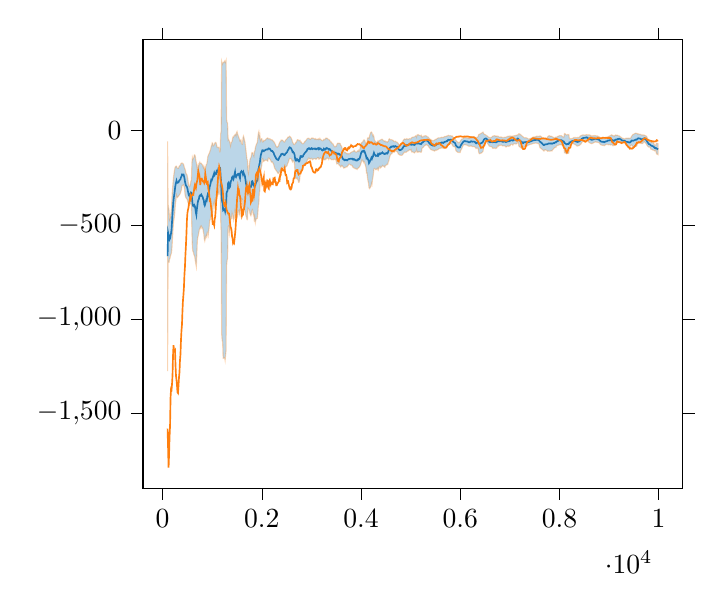 % This file was created by tikzplotlib v0.9.1.
\begin{tikzpicture}

\definecolor{color0}{rgb}{1,0.498,0.055}
\definecolor{color1}{rgb}{0.122,0.467,0.706}

\begin{axis}[
tick align=outside,
tick pos=both,
x grid style={white!69.02!black},
xmin=-394.5, xmax=10484.5,
xtick style={color=black},
y grid style={white!69.02!black},
ymin=-1898.57, ymax=482.851,
ytick style={color=black}
]
\path [draw=color0, fill=color1, opacity=0.3]
(axis cs:100,-1277.619)
--(axis cs:100,-56.323)
--(axis cs:110,-389.406)
--(axis cs:120,-407.421)
--(axis cs:130,-423.672)
--(axis cs:140,-472.898)
--(axis cs:150,-466.72)
--(axis cs:160,-452.334)
--(axis cs:170,-431.365)
--(axis cs:180,-405.634)
--(axis cs:190,-348.891)
--(axis cs:200,-306.645)
--(axis cs:210,-276.557)
--(axis cs:220,-247.04)
--(axis cs:230,-226.93)
--(axis cs:240,-209.354)
--(axis cs:250,-195.889)
--(axis cs:260,-191.295)
--(axis cs:270,-188.466)
--(axis cs:280,-188.184)
--(axis cs:290,-197.558)
--(axis cs:300,-198.703)
--(axis cs:310,-199.052)
--(axis cs:320,-199.549)
--(axis cs:330,-191.444)
--(axis cs:340,-186.714)
--(axis cs:350,-185.003)
--(axis cs:360,-182.794)
--(axis cs:370,-174.417)
--(axis cs:380,-173.465)
--(axis cs:390,-171.426)
--(axis cs:400,-175.174)
--(axis cs:410,-175.243)
--(axis cs:420,-177.069)
--(axis cs:430,-186.392)
--(axis cs:440,-197.391)
--(axis cs:450,-202.908)
--(axis cs:460,-210.569)
--(axis cs:470,-224.305)
--(axis cs:480,-229.671)
--(axis cs:490,-234.214)
--(axis cs:500,-242.755)
--(axis cs:510,-260.656)
--(axis cs:520,-280.901)
--(axis cs:530,-293.154)
--(axis cs:540,-297.226)
--(axis cs:550,-294.477)
--(axis cs:560,-283.633)
--(axis cs:570,-266.87)
--(axis cs:580,-265.62)
--(axis cs:590,-174.767)
--(axis cs:600,-142.589)
--(axis cs:610,-152.458)
--(axis cs:620,-147.756)
--(axis cs:630,-141.704)
--(axis cs:640,-128.456)
--(axis cs:650,-129.202)
--(axis cs:660,-136.099)
--(axis cs:670,-158.003)
--(axis cs:680,-170.144)
--(axis cs:690,-183.488)
--(axis cs:700,-209.263)
--(axis cs:710,-192.273)
--(axis cs:720,-181.777)
--(axis cs:730,-188.439)
--(axis cs:740,-174.191)
--(axis cs:750,-167.034)
--(axis cs:760,-173.972)
--(axis cs:770,-173.068)
--(axis cs:780,-172.511)
--(axis cs:790,-177.982)
--(axis cs:800,-179.968)
--(axis cs:810,-188.449)
--(axis cs:820,-195.077)
--(axis cs:830,-188.655)
--(axis cs:840,-206.691)
--(axis cs:850,-208.787)
--(axis cs:860,-204.658)
--(axis cs:870,-190.957)
--(axis cs:880,-179.818)
--(axis cs:890,-177.848)
--(axis cs:900,-161.943)
--(axis cs:910,-138.616)
--(axis cs:920,-132.395)
--(axis cs:930,-124.434)
--(axis cs:940,-121.242)
--(axis cs:950,-112.776)
--(axis cs:960,-105.491)
--(axis cs:970,-95.759)
--(axis cs:980,-82.518)
--(axis cs:990,-77.29)
--(axis cs:1000,-65.001)
--(axis cs:1010,-68.17)
--(axis cs:1020,-80.807)
--(axis cs:1030,-78.02)
--(axis cs:1040,-74.376)
--(axis cs:1050,-67.009)
--(axis cs:1060,-63.897)
--(axis cs:1070,-62.406)
--(axis cs:1080,-65.704)
--(axis cs:1090,-76.436)
--(axis cs:1100,-89.028)
--(axis cs:1110,-89.266)
--(axis cs:1120,-89.583)
--(axis cs:1130,-88.284)
--(axis cs:1140,-89.504)
--(axis cs:1150,-112.452)
--(axis cs:1160,-111.94)
--(axis cs:1170,-18.43)
--(axis cs:1180,-2.441)
--(axis cs:1190,368.633)
--(axis cs:1200,359.66)
--(axis cs:1210,353.931)
--(axis cs:1220,361.525)
--(axis cs:1230,363.124)
--(axis cs:1240,364.412)
--(axis cs:1250,369.095)
--(axis cs:1260,362.47)
--(axis cs:1270,367.001)
--(axis cs:1280,374.605)
--(axis cs:1290,59.8)
--(axis cs:1300,42.99)
--(axis cs:1310,40.523)
--(axis cs:1320,-49.201)
--(axis cs:1330,-44.94)
--(axis cs:1340,-53.224)
--(axis cs:1350,-56.711)
--(axis cs:1360,-68.43)
--(axis cs:1370,-80.523)
--(axis cs:1380,-64.18)
--(axis cs:1390,-60.73)
--(axis cs:1400,-57.265)
--(axis cs:1410,-40.394)
--(axis cs:1420,-33.346)
--(axis cs:1430,-35.012)
--(axis cs:1440,-26.508)
--(axis cs:1450,-26.569)
--(axis cs:1460,-19.899)
--(axis cs:1470,-18.556)
--(axis cs:1480,-26.649)
--(axis cs:1490,-9.952)
--(axis cs:1500,-4.723)
--(axis cs:1510,-15.58)
--(axis cs:1520,-23.805)
--(axis cs:1530,-30.844)
--(axis cs:1540,-38.497)
--(axis cs:1550,-45.657)
--(axis cs:1560,-54.869)
--(axis cs:1570,-52.244)
--(axis cs:1580,-49.348)
--(axis cs:1590,-68.432)
--(axis cs:1600,-70.532)
--(axis cs:1610,-72.112)
--(axis cs:1620,-37.771)
--(axis cs:1630,-28.838)
--(axis cs:1640,-37.456)
--(axis cs:1650,-49.642)
--(axis cs:1660,-59.706)
--(axis cs:1670,-81.355)
--(axis cs:1680,-104.278)
--(axis cs:1690,-126.819)
--(axis cs:1700,-151.357)
--(axis cs:1710,-155.703)
--(axis cs:1720,-210.473)
--(axis cs:1730,-225.088)
--(axis cs:1740,-200.731)
--(axis cs:1750,-177.749)
--(axis cs:1760,-155.597)
--(axis cs:1770,-146.573)
--(axis cs:1780,-143.904)
--(axis cs:1790,-132.229)
--(axis cs:1800,-116.118)
--(axis cs:1810,-116.772)
--(axis cs:1820,-120.877)
--(axis cs:1830,-128.564)
--(axis cs:1840,-135.351)
--(axis cs:1850,-109.224)
--(axis cs:1860,-108.286)
--(axis cs:1870,-88.034)
--(axis cs:1880,-81.15)
--(axis cs:1890,-71.692)
--(axis cs:1900,-68.248)
--(axis cs:1910,-58.838)
--(axis cs:1920,-34.295)
--(axis cs:1930,-13.561)
--(axis cs:1940,-4.618)
--(axis cs:1950,-30.33)
--(axis cs:1960,-21.052)
--(axis cs:1970,-53.945)
--(axis cs:1980,-46.537)
--(axis cs:1990,-43.117)
--(axis cs:2000,-42.142)
--(axis cs:2010,-58.764)
--(axis cs:2020,-60.238)
--(axis cs:2030,-52.529)
--(axis cs:2040,-55.188)
--(axis cs:2050,-51.843)
--(axis cs:2060,-51.681)
--(axis cs:2070,-50.306)
--(axis cs:2080,-45.759)
--(axis cs:2090,-43.015)
--(axis cs:2100,-41.927)
--(axis cs:2110,-38.976)
--(axis cs:2120,-38.346)
--(axis cs:2130,-43.922)
--(axis cs:2140,-42.143)
--(axis cs:2150,-42.701)
--(axis cs:2160,-43.936)
--(axis cs:2170,-44.309)
--(axis cs:2180,-48.826)
--(axis cs:2190,-49.507)
--(axis cs:2200,-48.184)
--(axis cs:2210,-49.142)
--(axis cs:2220,-51.676)
--(axis cs:2230,-56.691)
--(axis cs:2240,-56.715)
--(axis cs:2250,-62.898)
--(axis cs:2260,-64.998)
--(axis cs:2270,-72.635)
--(axis cs:2280,-76.449)
--(axis cs:2290,-85.464)
--(axis cs:2300,-84.97)
--(axis cs:2310,-88.343)
--(axis cs:2320,-84.403)
--(axis cs:2330,-83.738)
--(axis cs:2340,-76.074)
--(axis cs:2350,-68.047)
--(axis cs:2360,-63.436)
--(axis cs:2370,-57.978)
--(axis cs:2380,-56.101)
--(axis cs:2390,-49.813)
--(axis cs:2400,-52.409)
--(axis cs:2410,-50.15)
--(axis cs:2420,-50.869)
--(axis cs:2430,-54.617)
--(axis cs:2440,-57.462)
--(axis cs:2450,-60.167)
--(axis cs:2460,-60.432)
--(axis cs:2470,-53.437)
--(axis cs:2480,-49.391)
--(axis cs:2490,-47.899)
--(axis cs:2500,-43.942)
--(axis cs:2510,-43.049)
--(axis cs:2520,-37.101)
--(axis cs:2530,-33.714)
--(axis cs:2540,-35.026)
--(axis cs:2550,-32.838)
--(axis cs:2560,-29.466)
--(axis cs:2570,-31.859)
--(axis cs:2580,-33.884)
--(axis cs:2590,-38.028)
--(axis cs:2600,-44.948)
--(axis cs:2610,-50.365)
--(axis cs:2620,-61.898)
--(axis cs:2630,-64.884)
--(axis cs:2640,-70.472)
--(axis cs:2650,-74.088)
--(axis cs:2660,-73.708)
--(axis cs:2670,-68.926)
--(axis cs:2680,-62.882)
--(axis cs:2690,-63.924)
--(axis cs:2700,-58.983)
--(axis cs:2710,-50.434)
--(axis cs:2720,-48.001)
--(axis cs:2730,-47.699)
--(axis cs:2740,-52.913)
--(axis cs:2750,-53.376)
--(axis cs:2760,-51.915)
--(axis cs:2770,-50.734)
--(axis cs:2780,-59.956)
--(axis cs:2790,-59.047)
--(axis cs:2800,-61.997)
--(axis cs:2810,-67.258)
--(axis cs:2820,-68.707)
--(axis cs:2830,-69.996)
--(axis cs:2840,-67.997)
--(axis cs:2850,-65.509)
--(axis cs:2860,-58.328)
--(axis cs:2870,-59.151)
--(axis cs:2880,-54.807)
--(axis cs:2890,-51.846)
--(axis cs:2900,-48.44)
--(axis cs:2910,-44.34)
--(axis cs:2920,-41.243)
--(axis cs:2930,-40.473)
--(axis cs:2940,-40.621)
--(axis cs:2950,-40.246)
--(axis cs:2960,-44.033)
--(axis cs:2970,-45.18)
--(axis cs:2980,-46.647)
--(axis cs:2990,-43.16)
--(axis cs:3000,-39.456)
--(axis cs:3010,-40.494)
--(axis cs:3020,-41.045)
--(axis cs:3030,-38.797)
--(axis cs:3040,-41.185)
--(axis cs:3050,-42.335)
--(axis cs:3060,-42.373)
--(axis cs:3070,-45.571)
--(axis cs:3080,-42.045)
--(axis cs:3090,-45.463)
--(axis cs:3100,-47.372)
--(axis cs:3110,-44.846)
--(axis cs:3120,-44.821)
--(axis cs:3130,-46.688)
--(axis cs:3140,-43.361)
--(axis cs:3150,-47.511)
--(axis cs:3160,-46.381)
--(axis cs:3170,-40.97)
--(axis cs:3180,-45.729)
--(axis cs:3190,-47.002)
--(axis cs:3200,-49.296)
--(axis cs:3210,-51.851)
--(axis cs:3220,-53.083)
--(axis cs:3230,-53.639)
--(axis cs:3240,-50.246)
--(axis cs:3250,-45.337)
--(axis cs:3260,-46.3)
--(axis cs:3270,-48.024)
--(axis cs:3280,-43.177)
--(axis cs:3290,-39.67)
--(axis cs:3300,-40.55)
--(axis cs:3310,-39.1)
--(axis cs:3320,-41.8)
--(axis cs:3330,-42.861)
--(axis cs:3340,-47.195)
--(axis cs:3350,-47.703)
--(axis cs:3360,-48.731)
--(axis cs:3370,-50.425)
--(axis cs:3380,-57.599)
--(axis cs:3390,-60.395)
--(axis cs:3400,-59.688)
--(axis cs:3410,-65.522)
--(axis cs:3420,-68.6)
--(axis cs:3430,-68.429)
--(axis cs:3440,-73.01)
--(axis cs:3450,-78.93)
--(axis cs:3460,-82.046)
--(axis cs:3470,-85.831)
--(axis cs:3480,-85.634)
--(axis cs:3490,-82.73)
--(axis cs:3500,-82.644)
--(axis cs:3510,-76.438)
--(axis cs:3520,-69.546)
--(axis cs:3530,-66.462)
--(axis cs:3540,-66.618)
--(axis cs:3550,-67.12)
--(axis cs:3560,-68.327)
--(axis cs:3570,-66.712)
--(axis cs:3580,-68.496)
--(axis cs:3590,-77.542)
--(axis cs:3600,-79.756)
--(axis cs:3610,-85.313)
--(axis cs:3620,-95.023)
--(axis cs:3630,-105.555)
--(axis cs:3640,-109.053)
--(axis cs:3650,-108.671)
--(axis cs:3660,-113.069)
--(axis cs:3670,-116.504)
--(axis cs:3680,-113.993)
--(axis cs:3690,-116.513)
--(axis cs:3700,-119.819)
--(axis cs:3710,-120.707)
--(axis cs:3720,-123.392)
--(axis cs:3730,-121.204)
--(axis cs:3740,-120.599)
--(axis cs:3750,-123.591)
--(axis cs:3760,-122.189)
--(axis cs:3770,-121.632)
--(axis cs:3780,-119.765)
--(axis cs:3790,-116.304)
--(axis cs:3800,-115.126)
--(axis cs:3810,-113.618)
--(axis cs:3820,-112.411)
--(axis cs:3830,-111.831)
--(axis cs:3840,-109.558)
--(axis cs:3850,-110.183)
--(axis cs:3860,-103.991)
--(axis cs:3870,-106.098)
--(axis cs:3880,-110.275)
--(axis cs:3890,-113.027)
--(axis cs:3900,-113.842)
--(axis cs:3910,-113.396)
--(axis cs:3920,-111.05)
--(axis cs:3930,-107.497)
--(axis cs:3940,-109.211)
--(axis cs:3950,-104.508)
--(axis cs:3960,-108.892)
--(axis cs:3970,-105.61)
--(axis cs:3980,-94.236)
--(axis cs:3990,-80.481)
--(axis cs:4000,-68.528)
--(axis cs:4010,-63.291)
--(axis cs:4020,-64.705)
--(axis cs:4030,-62.295)
--(axis cs:4040,-55.813)
--(axis cs:4050,-52.579)
--(axis cs:4060,-48.728)
--(axis cs:4070,-49.721)
--(axis cs:4080,-56.039)
--(axis cs:4090,-64.692)
--(axis cs:4100,-69.692)
--(axis cs:4110,-66.727)
--(axis cs:4120,-62.012)
--(axis cs:4130,-41.709)
--(axis cs:4140,-37.504)
--(axis cs:4150,-39.627)
--(axis cs:4160,-42.162)
--(axis cs:4170,-28.073)
--(axis cs:4180,-20.097)
--(axis cs:4190,-12.049)
--(axis cs:4200,-7.744)
--(axis cs:4210,-6.999)
--(axis cs:4220,-11.444)
--(axis cs:4230,-19.837)
--(axis cs:4240,-28.846)
--(axis cs:4250,-23.931)
--(axis cs:4260,-32.3)
--(axis cs:4270,-50.661)
--(axis cs:4280,-54.356)
--(axis cs:4290,-55.456)
--(axis cs:4300,-60.978)
--(axis cs:4310,-60.963)
--(axis cs:4320,-61.822)
--(axis cs:4330,-61.173)
--(axis cs:4340,-54.003)
--(axis cs:4350,-56.033)
--(axis cs:4360,-56.001)
--(axis cs:4370,-51.297)
--(axis cs:4380,-51.226)
--(axis cs:4390,-49.334)
--(axis cs:4400,-48.681)
--(axis cs:4410,-46.932)
--(axis cs:4420,-45.365)
--(axis cs:4430,-45.885)
--(axis cs:4440,-49.45)
--(axis cs:4450,-52.775)
--(axis cs:4460,-54.36)
--(axis cs:4470,-56.6)
--(axis cs:4480,-54.417)
--(axis cs:4490,-59.23)
--(axis cs:4500,-56.868)
--(axis cs:4510,-59.118)
--(axis cs:4520,-58.802)
--(axis cs:4530,-61.71)
--(axis cs:4540,-57.686)
--(axis cs:4550,-55.759)
--(axis cs:4560,-47.003)
--(axis cs:4570,-43.275)
--(axis cs:4580,-45.649)
--(axis cs:4590,-48.209)
--(axis cs:4600,-47.914)
--(axis cs:4610,-47.466)
--(axis cs:4620,-49.174)
--(axis cs:4630,-48.972)
--(axis cs:4640,-51.026)
--(axis cs:4650,-51.305)
--(axis cs:4660,-55.753)
--(axis cs:4670,-57.372)
--(axis cs:4680,-58.165)
--(axis cs:4690,-56.045)
--(axis cs:4700,-58.374)
--(axis cs:4710,-59.747)
--(axis cs:4720,-60.231)
--(axis cs:4730,-62.624)
--(axis cs:4740,-65.427)
--(axis cs:4750,-67.878)
--(axis cs:4760,-71.718)
--(axis cs:4770,-76.926)
--(axis cs:4780,-77.827)
--(axis cs:4790,-76.313)
--(axis cs:4800,-74.236)
--(axis cs:4810,-68.97)
--(axis cs:4820,-66.535)
--(axis cs:4830,-61.811)
--(axis cs:4840,-57.692)
--(axis cs:4850,-52.421)
--(axis cs:4860,-48.241)
--(axis cs:4870,-45.807)
--(axis cs:4880,-43.88)
--(axis cs:4890,-46.434)
--(axis cs:4900,-44.897)
--(axis cs:4910,-45.295)
--(axis cs:4920,-42.299)
--(axis cs:4930,-43.965)
--(axis cs:4940,-44.546)
--(axis cs:4950,-46.005)
--(axis cs:4960,-45.37)
--(axis cs:4970,-42.918)
--(axis cs:4980,-42.348)
--(axis cs:4990,-41.55)
--(axis cs:5000,-43.655)
--(axis cs:5010,-43.679)
--(axis cs:5020,-36.789)
--(axis cs:5030,-35.374)
--(axis cs:5040,-34.392)
--(axis cs:5050,-34.661)
--(axis cs:5060,-33.603)
--(axis cs:5070,-32.964)
--(axis cs:5080,-32.987)
--(axis cs:5090,-29.351)
--(axis cs:5100,-27.769)
--(axis cs:5110,-26.721)
--(axis cs:5120,-33.924)
--(axis cs:5130,-22.639)
--(axis cs:5140,-22.336)
--(axis cs:5150,-20.339)
--(axis cs:5160,-22.668)
--(axis cs:5170,-24.635)
--(axis cs:5180,-25.096)
--(axis cs:5190,-26.635)
--(axis cs:5200,-25.692)
--(axis cs:5210,-27.768)
--(axis cs:5220,-24.788)
--(axis cs:5230,-34.924)
--(axis cs:5240,-31.807)
--(axis cs:5250,-32.937)
--(axis cs:5260,-31.087)
--(axis cs:5270,-28.017)
--(axis cs:5280,-27.36)
--(axis cs:5290,-27.319)
--(axis cs:5300,-26.987)
--(axis cs:5310,-27.714)
--(axis cs:5320,-28.16)
--(axis cs:5330,-30.063)
--(axis cs:5340,-33.002)
--(axis cs:5350,-33.428)
--(axis cs:5360,-35.699)
--(axis cs:5370,-40.224)
--(axis cs:5380,-42.184)
--(axis cs:5390,-44.664)
--(axis cs:5400,-47.784)
--(axis cs:5410,-47.104)
--(axis cs:5420,-50.246)
--(axis cs:5430,-50.864)
--(axis cs:5440,-52.286)
--(axis cs:5450,-53.443)
--(axis cs:5460,-53.092)
--(axis cs:5470,-51.62)
--(axis cs:5480,-51.346)
--(axis cs:5490,-48.265)
--(axis cs:5500,-45.93)
--(axis cs:5510,-45.904)
--(axis cs:5520,-45.928)
--(axis cs:5530,-42.278)
--(axis cs:5540,-40.972)
--(axis cs:5550,-39.396)
--(axis cs:5560,-37.89)
--(axis cs:5570,-38.264)
--(axis cs:5580,-38.153)
--(axis cs:5590,-38.49)
--(axis cs:5600,-36.864)
--(axis cs:5610,-36.941)
--(axis cs:5620,-34.849)
--(axis cs:5630,-36.614)
--(axis cs:5640,-35.417)
--(axis cs:5650,-36.098)
--(axis cs:5660,-36.434)
--(axis cs:5670,-34.125)
--(axis cs:5680,-31.733)
--(axis cs:5690,-30.669)
--(axis cs:5700,-31.009)
--(axis cs:5710,-30.762)
--(axis cs:5720,-29.461)
--(axis cs:5730,-27.597)
--(axis cs:5740,-28.077)
--(axis cs:5750,-25.828)
--(axis cs:5760,-24.399)
--(axis cs:5770,-25.395)
--(axis cs:5780,-26.886)
--(axis cs:5790,-27.387)
--(axis cs:5800,-26.133)
--(axis cs:5810,-26.216)
--(axis cs:5820,-28.524)
--(axis cs:5830,-29.891)
--(axis cs:5840,-28.509)
--(axis cs:5850,-32.657)
--(axis cs:5860,-35.954)
--(axis cs:5870,-37.731)
--(axis cs:5880,-39.869)
--(axis cs:5890,-41.756)
--(axis cs:5900,-48.129)
--(axis cs:5910,-49.31)
--(axis cs:5920,-52.705)
--(axis cs:5930,-57.114)
--(axis cs:5940,-58.808)
--(axis cs:5950,-60.296)
--(axis cs:5960,-62.608)
--(axis cs:5970,-63.283)
--(axis cs:5980,-63.254)
--(axis cs:5990,-61.565)
--(axis cs:6000,-56.279)
--(axis cs:6010,-52.087)
--(axis cs:6020,-47.633)
--(axis cs:6030,-45.07)
--(axis cs:6040,-43.587)
--(axis cs:6050,-43.266)
--(axis cs:6060,-41.372)
--(axis cs:6070,-38.426)
--(axis cs:6080,-36.769)
--(axis cs:6090,-34.93)
--(axis cs:6100,-36.315)
--(axis cs:6110,-36.293)
--(axis cs:6120,-37.61)
--(axis cs:6130,-37.8)
--(axis cs:6140,-38.65)
--(axis cs:6150,-37.293)
--(axis cs:6160,-38.778)
--(axis cs:6170,-40.684)
--(axis cs:6180,-40.076)
--(axis cs:6190,-40.471)
--(axis cs:6200,-37.413)
--(axis cs:6210,-34.45)
--(axis cs:6220,-32.361)
--(axis cs:6230,-32.083)
--(axis cs:6240,-31.794)
--(axis cs:6250,-32.28)
--(axis cs:6260,-31.575)
--(axis cs:6270,-31.352)
--(axis cs:6280,-31.647)
--(axis cs:6290,-32.618)
--(axis cs:6300,-35.612)
--(axis cs:6310,-37.687)
--(axis cs:6320,-38.863)
--(axis cs:6330,-36.458)
--(axis cs:6340,-34.526)
--(axis cs:6350,-33.562)
--(axis cs:6360,-31.02)
--(axis cs:6370,-20.848)
--(axis cs:6380,-20.115)
--(axis cs:6390,-19.634)
--(axis cs:6400,-16.665)
--(axis cs:6410,-16.269)
--(axis cs:6420,-14.138)
--(axis cs:6430,-12.744)
--(axis cs:6440,-11.143)
--(axis cs:6450,-9.374)
--(axis cs:6460,-7.684)
--(axis cs:6470,-14.068)
--(axis cs:6480,-18.435)
--(axis cs:6490,-19.25)
--(axis cs:6500,-20.946)
--(axis cs:6510,-20.943)
--(axis cs:6520,-23.534)
--(axis cs:6530,-27.119)
--(axis cs:6540,-27.242)
--(axis cs:6550,-28.721)
--(axis cs:6560,-31.746)
--(axis cs:6570,-35.424)
--(axis cs:6580,-35.266)
--(axis cs:6590,-36.075)
--(axis cs:6600,-38.695)
--(axis cs:6610,-36.438)
--(axis cs:6620,-36.492)
--(axis cs:6630,-35.665)
--(axis cs:6640,-34.095)
--(axis cs:6650,-29.665)
--(axis cs:6660,-29.251)
--(axis cs:6670,-28.399)
--(axis cs:6680,-27.474)
--(axis cs:6690,-26.693)
--(axis cs:6700,-26.281)
--(axis cs:6710,-29.528)
--(axis cs:6720,-29.708)
--(axis cs:6730,-29.403)
--(axis cs:6740,-27.776)
--(axis cs:6750,-31.399)
--(axis cs:6760,-31.125)
--(axis cs:6770,-30.085)
--(axis cs:6780,-32.378)
--(axis cs:6790,-34.615)
--(axis cs:6800,-34.112)
--(axis cs:6810,-33.643)
--(axis cs:6820,-34.072)
--(axis cs:6830,-33.913)
--(axis cs:6840,-35.458)
--(axis cs:6850,-36.467)
--(axis cs:6860,-36.395)
--(axis cs:6870,-36.69)
--(axis cs:6880,-36.476)
--(axis cs:6890,-34.825)
--(axis cs:6900,-35.742)
--(axis cs:6910,-35.622)
--(axis cs:6920,-34.069)
--(axis cs:6930,-32.647)
--(axis cs:6940,-32.976)
--(axis cs:6950,-31.214)
--(axis cs:6960,-29.707)
--(axis cs:6970,-30.078)
--(axis cs:6980,-29.093)
--(axis cs:6990,-28.92)
--(axis cs:7000,-27.926)
--(axis cs:7010,-28.023)
--(axis cs:7020,-29.408)
--(axis cs:7030,-29.331)
--(axis cs:7040,-28.942)
--(axis cs:7050,-29.629)
--(axis cs:7060,-28.654)
--(axis cs:7070,-27.636)
--(axis cs:7080,-27.554)
--(axis cs:7090,-26.929)
--(axis cs:7100,-26.493)
--(axis cs:7110,-25.933)
--(axis cs:7120,-25.487)
--(axis cs:7130,-24.803)
--(axis cs:7140,-23.929)
--(axis cs:7150,-22.089)
--(axis cs:7160,-22.67)
--(axis cs:7170,-22.431)
--(axis cs:7180,-16.26)
--(axis cs:7190,-16.634)
--(axis cs:7200,-17.551)
--(axis cs:7210,-19.682)
--(axis cs:7220,-21.564)
--(axis cs:7230,-25.032)
--(axis cs:7240,-26.168)
--(axis cs:7250,-28.777)
--(axis cs:7260,-31.729)
--(axis cs:7270,-32.783)
--(axis cs:7280,-37.048)
--(axis cs:7290,-37.419)
--(axis cs:7300,-38.233)
--(axis cs:7310,-37.77)
--(axis cs:7320,-37.616)
--(axis cs:7330,-37.664)
--(axis cs:7340,-39.097)
--(axis cs:7350,-39.889)
--(axis cs:7360,-42.005)
--(axis cs:7370,-43.69)
--(axis cs:7380,-43.491)
--(axis cs:7390,-43.846)
--(axis cs:7400,-43.064)
--(axis cs:7410,-42.292)
--(axis cs:7420,-40.616)
--(axis cs:7430,-39.922)
--(axis cs:7440,-39.495)
--(axis cs:7450,-36.631)
--(axis cs:7460,-35.515)
--(axis cs:7470,-33.446)
--(axis cs:7480,-33.798)
--(axis cs:7490,-34.094)
--(axis cs:7500,-33.13)
--(axis cs:7510,-32.107)
--(axis cs:7520,-32.253)
--(axis cs:7530,-31.44)
--(axis cs:7540,-29.115)
--(axis cs:7550,-30.147)
--(axis cs:7560,-29.737)
--(axis cs:7570,-30.287)
--(axis cs:7580,-29.657)
--(axis cs:7590,-30.284)
--(axis cs:7600,-28.434)
--(axis cs:7610,-27.757)
--(axis cs:7620,-28.6)
--(axis cs:7630,-31.017)
--(axis cs:7640,-33.845)
--(axis cs:7650,-35.666)
--(axis cs:7660,-40.509)
--(axis cs:7670,-44.226)
--(axis cs:7680,-45.871)
--(axis cs:7690,-45.379)
--(axis cs:7700,-44.696)
--(axis cs:7710,-45.146)
--(axis cs:7720,-43.587)
--(axis cs:7730,-40.793)
--(axis cs:7740,-40.273)
--(axis cs:7750,-38.871)
--(axis cs:7760,-33.919)
--(axis cs:7770,-30.07)
--(axis cs:7780,-28.602)
--(axis cs:7790,-26.583)
--(axis cs:7800,-27.11)
--(axis cs:7810,-28.793)
--(axis cs:7820,-29.798)
--(axis cs:7830,-29.042)
--(axis cs:7840,-30.216)
--(axis cs:7850,-31.14)
--(axis cs:7860,-33.205)
--(axis cs:7870,-34.373)
--(axis cs:7880,-35.224)
--(axis cs:7890,-37.873)
--(axis cs:7900,-38.216)
--(axis cs:7910,-36.312)
--(axis cs:7920,-34.748)
--(axis cs:7930,-35.217)
--(axis cs:7940,-34.9)
--(axis cs:7950,-34.101)
--(axis cs:7960,-30.974)
--(axis cs:7970,-30.998)
--(axis cs:7980,-29.271)
--(axis cs:7990,-27.865)
--(axis cs:8000,-26.263)
--(axis cs:8010,-26.268)
--(axis cs:8020,-26.333)
--(axis cs:8030,-25.928)
--(axis cs:8040,-26.637)
--(axis cs:8050,-27.912)
--(axis cs:8060,-31.983)
--(axis cs:8070,-32.474)
--(axis cs:8080,-33.096)
--(axis cs:8090,-34.467)
--(axis cs:8100,-14.935)
--(axis cs:8110,-16.004)
--(axis cs:8120,-17.515)
--(axis cs:8130,-20.975)
--(axis cs:8140,-23.15)
--(axis cs:8150,-22.066)
--(axis cs:8160,-20.612)
--(axis cs:8170,-20.914)
--(axis cs:8180,-21.38)
--(axis cs:8190,-20.335)
--(axis cs:8200,-42.697)
--(axis cs:8210,-43.071)
--(axis cs:8220,-43.084)
--(axis cs:8230,-42.412)
--(axis cs:8240,-42.72)
--(axis cs:8250,-42.407)
--(axis cs:8260,-41.62)
--(axis cs:8270,-40.968)
--(axis cs:8280,-37.519)
--(axis cs:8290,-36.338)
--(axis cs:8300,-36.612)
--(axis cs:8310,-36.583)
--(axis cs:8320,-36.541)
--(axis cs:8330,-36.462)
--(axis cs:8340,-37.127)
--(axis cs:8350,-37.132)
--(axis cs:8360,-37.449)
--(axis cs:8370,-35.371)
--(axis cs:8380,-37.158)
--(axis cs:8390,-35.613)
--(axis cs:8400,-34.145)
--(axis cs:8410,-31.155)
--(axis cs:8420,-28.002)
--(axis cs:8430,-26.484)
--(axis cs:8440,-24.965)
--(axis cs:8450,-24.622)
--(axis cs:8460,-23.06)
--(axis cs:8470,-22.334)
--(axis cs:8480,-22.064)
--(axis cs:8490,-22.546)
--(axis cs:8500,-23.096)
--(axis cs:8510,-23.928)
--(axis cs:8520,-22.977)
--(axis cs:8530,-22.91)
--(axis cs:8540,-21.721)
--(axis cs:8550,-21.645)
--(axis cs:8560,-21.996)
--(axis cs:8570,-22.719)
--(axis cs:8580,-22.689)
--(axis cs:8590,-22.004)
--(axis cs:8600,-22.265)
--(axis cs:8610,-22.076)
--(axis cs:8620,-24.953)
--(axis cs:8630,-25.267)
--(axis cs:8640,-27.141)
--(axis cs:8650,-27.972)
--(axis cs:8660,-27.25)
--(axis cs:8670,-28.007)
--(axis cs:8680,-26.493)
--(axis cs:8690,-27.616)
--(axis cs:8700,-26.45)
--(axis cs:8710,-25.809)
--(axis cs:8720,-26.216)
--(axis cs:8730,-26.625)
--(axis cs:8740,-27.483)
--(axis cs:8750,-28.155)
--(axis cs:8760,-27.952)
--(axis cs:8770,-28.35)
--(axis cs:8780,-30.641)
--(axis cs:8790,-30.903)
--(axis cs:8800,-32.516)
--(axis cs:8810,-34.862)
--(axis cs:8820,-36.318)
--(axis cs:8830,-38.351)
--(axis cs:8840,-39.446)
--(axis cs:8850,-40.485)
--(axis cs:8860,-41.448)
--(axis cs:8870,-41.405)
--(axis cs:8880,-40.699)
--(axis cs:8890,-41.572)
--(axis cs:8900,-42.006)
--(axis cs:8910,-41.959)
--(axis cs:8920,-42.019)
--(axis cs:8930,-41.4)
--(axis cs:8940,-40.426)
--(axis cs:8950,-40.2)
--(axis cs:8960,-37.791)
--(axis cs:8970,-33.865)
--(axis cs:8980,-31.005)
--(axis cs:8990,-30.614)
--(axis cs:9000,-30.115)
--(axis cs:9010,-27.759)
--(axis cs:9020,-27.157)
--(axis cs:9030,-26.195)
--(axis cs:9040,-23.826)
--(axis cs:9050,-21.976)
--(axis cs:9060,-23.258)
--(axis cs:9070,-25.674)
--(axis cs:9080,-27.735)
--(axis cs:9090,-26.352)
--(axis cs:9100,-26.938)
--(axis cs:9110,-28.572)
--(axis cs:9120,-25.038)
--(axis cs:9130,-22.635)
--(axis cs:9140,-23.813)
--(axis cs:9150,-24.926)
--(axis cs:9160,-24.188)
--(axis cs:9170,-24.261)
--(axis cs:9180,-26.049)
--(axis cs:9190,-27.439)
--(axis cs:9200,-27.449)
--(axis cs:9210,-27.369)
--(axis cs:9220,-29.744)
--(axis cs:9230,-32.969)
--(axis cs:9240,-34.35)
--(axis cs:9250,-36.048)
--(axis cs:9260,-38.885)
--(axis cs:9270,-40.637)
--(axis cs:9280,-41.231)
--(axis cs:9290,-41.017)
--(axis cs:9300,-43.001)
--(axis cs:9310,-43.225)
--(axis cs:9320,-44.258)
--(axis cs:9330,-41.06)
--(axis cs:9340,-40.443)
--(axis cs:9350,-40.266)
--(axis cs:9360,-39.913)
--(axis cs:9370,-39.762)
--(axis cs:9380,-40.562)
--(axis cs:9390,-39.938)
--(axis cs:9400,-39.423)
--(axis cs:9410,-40.9)
--(axis cs:9420,-40.327)
--(axis cs:9430,-39.211)
--(axis cs:9440,-37.841)
--(axis cs:9450,-31.838)
--(axis cs:9460,-27.768)
--(axis cs:9470,-24.214)
--(axis cs:9480,-19.851)
--(axis cs:9490,-20.14)
--(axis cs:9500,-18.355)
--(axis cs:9510,-16.557)
--(axis cs:9520,-15.113)
--(axis cs:9530,-13.814)
--(axis cs:9540,-13.036)
--(axis cs:9550,-13.991)
--(axis cs:9560,-14.55)
--(axis cs:9570,-14.811)
--(axis cs:9580,-18.743)
--(axis cs:9590,-17.001)
--(axis cs:9600,-18.513)
--(axis cs:9610,-18.328)
--(axis cs:9620,-18.539)
--(axis cs:9630,-19.677)
--(axis cs:9640,-21.099)
--(axis cs:9650,-22.415)
--(axis cs:9660,-23.2)
--(axis cs:9670,-22.804)
--(axis cs:9680,-22.916)
--(axis cs:9690,-23.618)
--(axis cs:9700,-22.507)
--(axis cs:9710,-23.755)
--(axis cs:9720,-24.986)
--(axis cs:9730,-26.764)
--(axis cs:9740,-27.048)
--(axis cs:9750,-29.263)
--(axis cs:9760,-31.81)
--(axis cs:9770,-37.906)
--(axis cs:9780,-41.984)
--(axis cs:9790,-48.399)
--(axis cs:9800,-54.511)
--(axis cs:9810,-57.557)
--(axis cs:9820,-57.573)
--(axis cs:9830,-58.285)
--(axis cs:9840,-57.919)
--(axis cs:9850,-60.067)
--(axis cs:9860,-60.861)
--(axis cs:9870,-61.689)
--(axis cs:9880,-63.311)
--(axis cs:9890,-63.4)
--(axis cs:9900,-66.377)
--(axis cs:9910,-72.025)
--(axis cs:9920,-76.338)
--(axis cs:9930,-78.801)
--(axis cs:9940,-80.06)
--(axis cs:9950,-69.422)
--(axis cs:9960,-66.314)
--(axis cs:9970,-67.346)
--(axis cs:9980,-68.333)
--(axis cs:9990,-70.119)
--(axis cs:9990,-127.934)
--(axis cs:9990,-127.934)
--(axis cs:9980,-126.579)
--(axis cs:9970,-125.026)
--(axis cs:9960,-124.439)
--(axis cs:9950,-116.717)
--(axis cs:9940,-102.645)
--(axis cs:9930,-106.762)
--(axis cs:9920,-107.754)
--(axis cs:9910,-105.812)
--(axis cs:9900,-104.242)
--(axis cs:9890,-103.381)
--(axis cs:9880,-102.798)
--(axis cs:9870,-100.498)
--(axis cs:9860,-99.918)
--(axis cs:9850,-99.224)
--(axis cs:9840,-97.479)
--(axis cs:9830,-90.923)
--(axis cs:9820,-86.919)
--(axis cs:9810,-87.063)
--(axis cs:9800,-87.65)
--(axis cs:9790,-86.479)
--(axis cs:9780,-82.884)
--(axis cs:9770,-79.768)
--(axis cs:9760,-75.827)
--(axis cs:9750,-70.232)
--(axis cs:9740,-66.811)
--(axis cs:9730,-64.81)
--(axis cs:9720,-62.855)
--(axis cs:9710,-57.894)
--(axis cs:9700,-60.391)
--(axis cs:9690,-63.399)
--(axis cs:9680,-68.235)
--(axis cs:9670,-68.807)
--(axis cs:9660,-68.938)
--(axis cs:9650,-68.882)
--(axis cs:9640,-68.562)
--(axis cs:9630,-65.228)
--(axis cs:9620,-64.577)
--(axis cs:9610,-65.844)
--(axis cs:9600,-65.819)
--(axis cs:9590,-64.437)
--(axis cs:9580,-63.453)
--(axis cs:9570,-72.567)
--(axis cs:9560,-80.348)
--(axis cs:9550,-82.661)
--(axis cs:9540,-82.148)
--(axis cs:9530,-83.786)
--(axis cs:9520,-84.432)
--(axis cs:9510,-85.499)
--(axis cs:9500,-86.159)
--(axis cs:9490,-86.888)
--(axis cs:9480,-87.245)
--(axis cs:9470,-82.117)
--(axis cs:9460,-76.583)
--(axis cs:9450,-75.58)
--(axis cs:9440,-79.184)
--(axis cs:9430,-81.581)
--(axis cs:9420,-85.591)
--(axis cs:9410,-85.258)
--(axis cs:9400,-84.47)
--(axis cs:9390,-83.498)
--(axis cs:9380,-80.841)
--(axis cs:9370,-79.538)
--(axis cs:9360,-79.459)
--(axis cs:9350,-79.042)
--(axis cs:9340,-76.572)
--(axis cs:9330,-72.438)
--(axis cs:9320,-65.371)
--(axis cs:9310,-64.277)
--(axis cs:9300,-64.308)
--(axis cs:9290,-64.995)
--(axis cs:9280,-64.639)
--(axis cs:9270,-64.708)
--(axis cs:9260,-63.739)
--(axis cs:9250,-62.309)
--(axis cs:9240,-59.877)
--(axis cs:9230,-59.676)
--(axis cs:9220,-58.647)
--(axis cs:9210,-57.765)
--(axis cs:9200,-57.926)
--(axis cs:9190,-60.808)
--(axis cs:9180,-61.813)
--(axis cs:9170,-65.516)
--(axis cs:9160,-68.146)
--(axis cs:9150,-70.895)
--(axis cs:9140,-71.397)
--(axis cs:9130,-72.239)
--(axis cs:9120,-75.405)
--(axis cs:9110,-78.278)
--(axis cs:9100,-78.208)
--(axis cs:9090,-78.139)
--(axis cs:9080,-80.773)
--(axis cs:9070,-77.304)
--(axis cs:9060,-75.952)
--(axis cs:9050,-75.214)
--(axis cs:9040,-75.262)
--(axis cs:9030,-76.528)
--(axis cs:9020,-74.676)
--(axis cs:9010,-74.338)
--(axis cs:9000,-74.501)
--(axis cs:8990,-75.054)
--(axis cs:8980,-72.876)
--(axis cs:8970,-73.438)
--(axis cs:8960,-73.346)
--(axis cs:8950,-72.786)
--(axis cs:8940,-73.81)
--(axis cs:8930,-73.978)
--(axis cs:8920,-77.278)
--(axis cs:8910,-78.305)
--(axis cs:8900,-80.493)
--(axis cs:8890,-78.061)
--(axis cs:8880,-77.352)
--(axis cs:8870,-78.188)
--(axis cs:8860,-77.297)
--(axis cs:8850,-76.846)
--(axis cs:8840,-75.903)
--(axis cs:8830,-75.173)
--(axis cs:8820,-71.388)
--(axis cs:8810,-68.352)
--(axis cs:8800,-63.947)
--(axis cs:8790,-63.88)
--(axis cs:8780,-63.186)
--(axis cs:8770,-61.588)
--(axis cs:8760,-61.719)
--(axis cs:8750,-60.456)
--(axis cs:8740,-61.354)
--(axis cs:8730,-58.842)
--(axis cs:8720,-60.265)
--(axis cs:8710,-61.518)
--(axis cs:8700,-62.61)
--(axis cs:8690,-64.132)
--(axis cs:8680,-65.608)
--(axis cs:8670,-67.873)
--(axis cs:8660,-67.074)
--(axis cs:8650,-69.361)
--(axis cs:8640,-68.178)
--(axis cs:8630,-67.802)
--(axis cs:8620,-66.751)
--(axis cs:8610,-64.394)
--(axis cs:8600,-63.246)
--(axis cs:8590,-61.454)
--(axis cs:8580,-59.211)
--(axis cs:8570,-54.909)
--(axis cs:8560,-53.626)
--(axis cs:8550,-49.215)
--(axis cs:8540,-49.395)
--(axis cs:8530,-50.967)
--(axis cs:8520,-51.359)
--(axis cs:8510,-52.894)
--(axis cs:8500,-53.5)
--(axis cs:8490,-54.87)
--(axis cs:8480,-55.507)
--(axis cs:8470,-58.415)
--(axis cs:8460,-59.659)
--(axis cs:8450,-62.708)
--(axis cs:8440,-68.731)
--(axis cs:8430,-72.377)
--(axis cs:8420,-74.261)
--(axis cs:8410,-76.882)
--(axis cs:8400,-78.946)
--(axis cs:8390,-79.327)
--(axis cs:8380,-80.595)
--(axis cs:8370,-81.482)
--(axis cs:8360,-82.158)
--(axis cs:8350,-81.362)
--(axis cs:8340,-78.334)
--(axis cs:8330,-75.833)
--(axis cs:8320,-75.352)
--(axis cs:8310,-73.719)
--(axis cs:8300,-71.66)
--(axis cs:8290,-70.864)
--(axis cs:8280,-70.124)
--(axis cs:8270,-68.527)
--(axis cs:8260,-69.188)
--(axis cs:8250,-70.118)
--(axis cs:8240,-71.636)
--(axis cs:8230,-76.732)
--(axis cs:8220,-79.49)
--(axis cs:8210,-80.809)
--(axis cs:8200,-82.267)
--(axis cs:8190,-119.082)
--(axis cs:8180,-120.715)
--(axis cs:8170,-120.972)
--(axis cs:8160,-121.07)
--(axis cs:8150,-122.563)
--(axis cs:8140,-122.787)
--(axis cs:8130,-120.547)
--(axis cs:8120,-118.303)
--(axis cs:8110,-117.525)
--(axis cs:8100,-117.272)
--(axis cs:8090,-82.224)
--(axis cs:8080,-80.049)
--(axis cs:8070,-79.732)
--(axis cs:8060,-79.327)
--(axis cs:8050,-75.684)
--(axis cs:8040,-74.918)
--(axis cs:8030,-75.202)
--(axis cs:8020,-75.348)
--(axis cs:8010,-74.366)
--(axis cs:8000,-74.139)
--(axis cs:7990,-76.27)
--(axis cs:7980,-76.855)
--(axis cs:7970,-78.462)
--(axis cs:7960,-78.16)
--(axis cs:7950,-80.784)
--(axis cs:7940,-82.023)
--(axis cs:7930,-88.795)
--(axis cs:7920,-88.188)
--(axis cs:7910,-89.432)
--(axis cs:7900,-92.31)
--(axis cs:7890,-92.491)
--(axis cs:7880,-96.786)
--(axis cs:7870,-100.086)
--(axis cs:7860,-102.185)
--(axis cs:7850,-108.038)
--(axis cs:7840,-107.749)
--(axis cs:7830,-106.092)
--(axis cs:7820,-108.232)
--(axis cs:7810,-108.506)
--(axis cs:7800,-108.736)
--(axis cs:7790,-109.358)
--(axis cs:7780,-107.89)
--(axis cs:7770,-108.65)
--(axis cs:7760,-109.473)
--(axis cs:7750,-105.119)
--(axis cs:7740,-105.322)
--(axis cs:7730,-103.449)
--(axis cs:7720,-102.717)
--(axis cs:7710,-101.443)
--(axis cs:7700,-103.2)
--(axis cs:7690,-108.285)
--(axis cs:7680,-107.121)
--(axis cs:7670,-103.666)
--(axis cs:7660,-101.446)
--(axis cs:7650,-98.521)
--(axis cs:7640,-97.192)
--(axis cs:7630,-94.417)
--(axis cs:7620,-92.403)
--(axis cs:7610,-91.978)
--(axis cs:7600,-85.084)
--(axis cs:7590,-73.254)
--(axis cs:7580,-69.915)
--(axis cs:7570,-67.228)
--(axis cs:7560,-67.906)
--(axis cs:7550,-68.285)
--(axis cs:7540,-66.052)
--(axis cs:7530,-66.564)
--(axis cs:7520,-66.475)
--(axis cs:7510,-65.773)
--(axis cs:7500,-66.738)
--(axis cs:7490,-67.638)
--(axis cs:7480,-67.766)
--(axis cs:7470,-68.863)
--(axis cs:7460,-69.003)
--(axis cs:7450,-69.871)
--(axis cs:7440,-71.368)
--(axis cs:7430,-72.014)
--(axis cs:7420,-72.39)
--(axis cs:7410,-72.898)
--(axis cs:7400,-73.661)
--(axis cs:7390,-75.536)
--(axis cs:7380,-77.029)
--(axis cs:7370,-76.994)
--(axis cs:7360,-78.731)
--(axis cs:7350,-81.401)
--(axis cs:7340,-81.757)
--(axis cs:7330,-82.118)
--(axis cs:7320,-83.514)
--(axis cs:7310,-85.136)
--(axis cs:7300,-85.196)
--(axis cs:7290,-84.985)
--(axis cs:7280,-87.612)
--(axis cs:7270,-99.104)
--(axis cs:7260,-98.489)
--(axis cs:7250,-95.28)
--(axis cs:7240,-93.935)
--(axis cs:7230,-92.756)
--(axis cs:7220,-90.023)
--(axis cs:7210,-88.146)
--(axis cs:7200,-86.586)
--(axis cs:7190,-84.57)
--(axis cs:7180,-80.571)
--(axis cs:7170,-62.968)
--(axis cs:7160,-60.152)
--(axis cs:7150,-66.051)
--(axis cs:7140,-68.748)
--(axis cs:7130,-70.544)
--(axis cs:7120,-70.912)
--(axis cs:7110,-70.288)
--(axis cs:7100,-70.019)
--(axis cs:7090,-70.405)
--(axis cs:7080,-70.224)
--(axis cs:7070,-72.679)
--(axis cs:7060,-76.988)
--(axis cs:7050,-73.081)
--(axis cs:7040,-72.531)
--(axis cs:7030,-73.038)
--(axis cs:7020,-72.979)
--(axis cs:7010,-78.232)
--(axis cs:7000,-80.859)
--(axis cs:6990,-81.502)
--(axis cs:6980,-83.801)
--(axis cs:6970,-83.106)
--(axis cs:6960,-80.788)
--(axis cs:6950,-82.391)
--(axis cs:6940,-84.386)
--(axis cs:6930,-86.208)
--(axis cs:6920,-86.602)
--(axis cs:6910,-82.481)
--(axis cs:6900,-80.913)
--(axis cs:6890,-81.457)
--(axis cs:6880,-80.554)
--(axis cs:6870,-80.464)
--(axis cs:6860,-81.397)
--(axis cs:6850,-80.797)
--(axis cs:6840,-79.508)
--(axis cs:6830,-76.376)
--(axis cs:6820,-77.155)
--(axis cs:6810,-77.411)
--(axis cs:6800,-78.974)
--(axis cs:6790,-78.999)
--(axis cs:6780,-76.824)
--(axis cs:6770,-83.365)
--(axis cs:6760,-81.574)
--(axis cs:6750,-82.866)
--(axis cs:6740,-91.064)
--(axis cs:6730,-93.531)
--(axis cs:6720,-94.408)
--(axis cs:6710,-94.593)
--(axis cs:6700,-92.262)
--(axis cs:6690,-92.514)
--(axis cs:6680,-93.866)
--(axis cs:6670,-92.734)
--(axis cs:6660,-94.094)
--(axis cs:6650,-93.362)
--(axis cs:6640,-85.991)
--(axis cs:6630,-85.31)
--(axis cs:6620,-84.841)
--(axis cs:6610,-84.682)
--(axis cs:6600,-84.667)
--(axis cs:6590,-82.834)
--(axis cs:6580,-81.247)
--(axis cs:6570,-74.891)
--(axis cs:6560,-71.265)
--(axis cs:6550,-68.54)
--(axis cs:6540,-64.169)
--(axis cs:6530,-59.541)
--(axis cs:6520,-60.293)
--(axis cs:6510,-62.613)
--(axis cs:6500,-64.915)
--(axis cs:6490,-68.678)
--(axis cs:6480,-75.042)
--(axis cs:6470,-88.52)
--(axis cs:6460,-109.857)
--(axis cs:6450,-113.046)
--(axis cs:6440,-115.411)
--(axis cs:6430,-118.948)
--(axis cs:6420,-118.233)
--(axis cs:6410,-119.962)
--(axis cs:6400,-121.896)
--(axis cs:6390,-122.725)
--(axis cs:6380,-120.903)
--(axis cs:6370,-113.36)
--(axis cs:6360,-94.295)
--(axis cs:6350,-93.31)
--(axis cs:6340,-93.262)
--(axis cs:6330,-92.476)
--(axis cs:6320,-95.094)
--(axis cs:6310,-91.421)
--(axis cs:6300,-87.595)
--(axis cs:6290,-85.457)
--(axis cs:6280,-85.12)
--(axis cs:6270,-84.999)
--(axis cs:6260,-84.064)
--(axis cs:6250,-85.08)
--(axis cs:6240,-84.429)
--(axis cs:6230,-82.504)
--(axis cs:6220,-79.913)
--(axis cs:6210,-81.586)
--(axis cs:6200,-82.213)
--(axis cs:6190,-82.982)
--(axis cs:6180,-82.1)
--(axis cs:6170,-82.522)
--(axis cs:6160,-81.56)
--(axis cs:6150,-78.541)
--(axis cs:6140,-77.813)
--(axis cs:6130,-76.562)
--(axis cs:6120,-76.445)
--(axis cs:6110,-75.446)
--(axis cs:6100,-75.475)
--(axis cs:6090,-74.454)
--(axis cs:6080,-75.21)
--(axis cs:6070,-75.586)
--(axis cs:6060,-77.971)
--(axis cs:6050,-83.219)
--(axis cs:6040,-89.236)
--(axis cs:6030,-96.447)
--(axis cs:6020,-101.057)
--(axis cs:6010,-104.835)
--(axis cs:6000,-115.903)
--(axis cs:5990,-115.816)
--(axis cs:5980,-115.961)
--(axis cs:5970,-115.683)
--(axis cs:5960,-115.761)
--(axis cs:5950,-114.831)
--(axis cs:5940,-112.821)
--(axis cs:5930,-111.192)
--(axis cs:5920,-108.283)
--(axis cs:5910,-104.14)
--(axis cs:5900,-88.781)
--(axis cs:5890,-86.731)
--(axis cs:5880,-86.194)
--(axis cs:5870,-84.811)
--(axis cs:5860,-83.46)
--(axis cs:5850,-81.12)
--(axis cs:5840,-76.432)
--(axis cs:5830,-70.155)
--(axis cs:5820,-68.903)
--(axis cs:5810,-68.686)
--(axis cs:5800,-69.268)
--(axis cs:5790,-71.319)
--(axis cs:5780,-70.954)
--(axis cs:5770,-72.017)
--(axis cs:5760,-72.388)
--(axis cs:5750,-76.08)
--(axis cs:5740,-81.493)
--(axis cs:5730,-81.599)
--(axis cs:5720,-84.624)
--(axis cs:5710,-85.135)
--(axis cs:5700,-86.444)
--(axis cs:5690,-87.449)
--(axis cs:5680,-88.848)
--(axis cs:5670,-91.539)
--(axis cs:5660,-93.922)
--(axis cs:5650,-93.136)
--(axis cs:5640,-91.368)
--(axis cs:5630,-92.707)
--(axis cs:5620,-90.974)
--(axis cs:5610,-92.24)
--(axis cs:5600,-94.091)
--(axis cs:5590,-95.155)
--(axis cs:5580,-94.619)
--(axis cs:5570,-95.344)
--(axis cs:5560,-99.413)
--(axis cs:5550,-100.57)
--(axis cs:5540,-102.114)
--(axis cs:5530,-102.442)
--(axis cs:5520,-104.03)
--(axis cs:5510,-105.384)
--(axis cs:5500,-103.168)
--(axis cs:5490,-105.746)
--(axis cs:5480,-108.352)
--(axis cs:5470,-106.693)
--(axis cs:5460,-104.6)
--(axis cs:5450,-105.823)
--(axis cs:5440,-103.74)
--(axis cs:5430,-103.079)
--(axis cs:5420,-101.631)
--(axis cs:5410,-99.287)
--(axis cs:5400,-99.68)
--(axis cs:5390,-94.82)
--(axis cs:5380,-90.836)
--(axis cs:5370,-89.314)
--(axis cs:5360,-83.178)
--(axis cs:5350,-78.058)
--(axis cs:5340,-79.063)
--(axis cs:5330,-76.48)
--(axis cs:5320,-74.512)
--(axis cs:5310,-73.714)
--(axis cs:5300,-77.693)
--(axis cs:5290,-78.848)
--(axis cs:5280,-80.569)
--(axis cs:5270,-82.78)
--(axis cs:5260,-87.045)
--(axis cs:5250,-89.659)
--(axis cs:5240,-90.908)
--(axis cs:5230,-93.331)
--(axis cs:5220,-112.298)
--(axis cs:5210,-115.059)
--(axis cs:5200,-112.982)
--(axis cs:5190,-113.911)
--(axis cs:5180,-112.426)
--(axis cs:5170,-112.118)
--(axis cs:5160,-113.975)
--(axis cs:5150,-111.405)
--(axis cs:5140,-113.937)
--(axis cs:5130,-115.156)
--(axis cs:5120,-100.026)
--(axis cs:5110,-110.074)
--(axis cs:5100,-111.091)
--(axis cs:5090,-114.122)
--(axis cs:5080,-118.638)
--(axis cs:5070,-118.027)
--(axis cs:5060,-114.124)
--(axis cs:5050,-114.786)
--(axis cs:5040,-113.352)
--(axis cs:5030,-112.254)
--(axis cs:5020,-112.929)
--(axis cs:5010,-100.615)
--(axis cs:5000,-103.781)
--(axis cs:4990,-102.548)
--(axis cs:4980,-100.858)
--(axis cs:4970,-103.305)
--(axis cs:4960,-105.629)
--(axis cs:4950,-108.254)
--(axis cs:4940,-108.301)
--(axis cs:4930,-110.826)
--(axis cs:4920,-111.581)
--(axis cs:4910,-115.222)
--(axis cs:4900,-114.117)
--(axis cs:4890,-115.508)
--(axis cs:4880,-113.471)
--(axis cs:4870,-116.064)
--(axis cs:4860,-120.433)
--(axis cs:4850,-121.659)
--(axis cs:4840,-128.011)
--(axis cs:4830,-130.172)
--(axis cs:4820,-131.059)
--(axis cs:4810,-131.277)
--(axis cs:4800,-131.187)
--(axis cs:4790,-129.445)
--(axis cs:4780,-129.558)
--(axis cs:4770,-127.243)
--(axis cs:4760,-125.879)
--(axis cs:4750,-124.396)
--(axis cs:4740,-117.174)
--(axis cs:4730,-112.473)
--(axis cs:4720,-109.822)
--(axis cs:4710,-109.932)
--(axis cs:4700,-108.014)
--(axis cs:4690,-107.668)
--(axis cs:4680,-110.566)
--(axis cs:4670,-114.659)
--(axis cs:4660,-114.542)
--(axis cs:4650,-113.61)
--(axis cs:4640,-115.439)
--(axis cs:4630,-118.584)
--(axis cs:4620,-122.715)
--(axis cs:4610,-122.06)
--(axis cs:4600,-126.845)
--(axis cs:4590,-130.684)
--(axis cs:4580,-138.617)
--(axis cs:4570,-148.029)
--(axis cs:4560,-161.353)
--(axis cs:4550,-165.262)
--(axis cs:4540,-177.895)
--(axis cs:4530,-180.518)
--(axis cs:4520,-178.909)
--(axis cs:4510,-183.103)
--(axis cs:4500,-183.895)
--(axis cs:4490,-185.74)
--(axis cs:4480,-194.751)
--(axis cs:4470,-192.384)
--(axis cs:4460,-188.13)
--(axis cs:4450,-189.328)
--(axis cs:4440,-188.05)
--(axis cs:4430,-184.872)
--(axis cs:4420,-191.841)
--(axis cs:4410,-193.742)
--(axis cs:4400,-195.368)
--(axis cs:4390,-197.883)
--(axis cs:4380,-188.973)
--(axis cs:4370,-191.728)
--(axis cs:4360,-199.364)
--(axis cs:4350,-207.796)
--(axis cs:4340,-199.235)
--(axis cs:4330,-205.954)
--(axis cs:4320,-202.264)
--(axis cs:4310,-205.731)
--(axis cs:4300,-207.654)
--(axis cs:4290,-205.274)
--(axis cs:4280,-202.278)
--(axis cs:4270,-200.697)
--(axis cs:4260,-203.822)
--(axis cs:4250,-228.977)
--(axis cs:4240,-247.722)
--(axis cs:4230,-262.486)
--(axis cs:4220,-286.935)
--(axis cs:4210,-280.775)
--(axis cs:4200,-295.494)
--(axis cs:4190,-300.197)
--(axis cs:4180,-304.603)
--(axis cs:4170,-307.566)
--(axis cs:4160,-302.473)
--(axis cs:4150,-277.593)
--(axis cs:4140,-267.564)
--(axis cs:4130,-250.583)
--(axis cs:4120,-224.237)
--(axis cs:4110,-225.282)
--(axis cs:4100,-197.751)
--(axis cs:4090,-187.222)
--(axis cs:4080,-179.199)
--(axis cs:4070,-168.772)
--(axis cs:4060,-163.896)
--(axis cs:4050,-168.465)
--(axis cs:4040,-161.166)
--(axis cs:4030,-159.688)
--(axis cs:4020,-155.088)
--(axis cs:4010,-164.291)
--(axis cs:4000,-171.461)
--(axis cs:3990,-181.508)
--(axis cs:3980,-187.123)
--(axis cs:3970,-191.424)
--(axis cs:3960,-194.285)
--(axis cs:3950,-196.902)
--(axis cs:3940,-200.484)
--(axis cs:3930,-200.704)
--(axis cs:3920,-205.895)
--(axis cs:3910,-202.935)
--(axis cs:3900,-203.296)
--(axis cs:3890,-200.187)
--(axis cs:3880,-201.657)
--(axis cs:3870,-199.661)
--(axis cs:3860,-199.106)
--(axis cs:3850,-196.66)
--(axis cs:3840,-193.116)
--(axis cs:3830,-192.999)
--(axis cs:3820,-184.719)
--(axis cs:3810,-184.147)
--(axis cs:3800,-182.706)
--(axis cs:3790,-182.981)
--(axis cs:3780,-179.483)
--(axis cs:3770,-178.627)
--(axis cs:3760,-177.877)
--(axis cs:3750,-178.844)
--(axis cs:3740,-185.44)
--(axis cs:3730,-187.78)
--(axis cs:3720,-192.057)
--(axis cs:3710,-190.831)
--(axis cs:3700,-193.447)
--(axis cs:3690,-195.246)
--(axis cs:3680,-194.618)
--(axis cs:3670,-197.731)
--(axis cs:3660,-196.622)
--(axis cs:3650,-198.356)
--(axis cs:3640,-193.191)
--(axis cs:3630,-190.629)
--(axis cs:3620,-185.856)
--(axis cs:3610,-184.339)
--(axis cs:3600,-191.029)
--(axis cs:3590,-193.182)
--(axis cs:3580,-189.072)
--(axis cs:3570,-183.535)
--(axis cs:3560,-183.994)
--(axis cs:3550,-178.123)
--(axis cs:3540,-176.79)
--(axis cs:3530,-175.774)
--(axis cs:3520,-175.441)
--(axis cs:3510,-176.346)
--(axis cs:3500,-161.545)
--(axis cs:3490,-152.604)
--(axis cs:3480,-154.443)
--(axis cs:3470,-152.807)
--(axis cs:3460,-151.05)
--(axis cs:3450,-151.338)
--(axis cs:3440,-155.167)
--(axis cs:3430,-153.835)
--(axis cs:3420,-154.161)
--(axis cs:3410,-154.66)
--(axis cs:3400,-152.421)
--(axis cs:3390,-151.21)
--(axis cs:3380,-148.613)
--(axis cs:3370,-145.86)
--(axis cs:3360,-146.662)
--(axis cs:3350,-153.052)
--(axis cs:3340,-147.867)
--(axis cs:3330,-146.741)
--(axis cs:3320,-145.547)
--(axis cs:3310,-144.917)
--(axis cs:3300,-150.326)
--(axis cs:3290,-149.573)
--(axis cs:3280,-154.845)
--(axis cs:3270,-155.588)
--(axis cs:3260,-155.131)
--(axis cs:3250,-147.569)
--(axis cs:3240,-154.64)
--(axis cs:3230,-156.327)
--(axis cs:3220,-157.168)
--(axis cs:3210,-153.968)
--(axis cs:3200,-148.872)
--(axis cs:3190,-146.031)
--(axis cs:3180,-143.947)
--(axis cs:3170,-146.273)
--(axis cs:3160,-150.306)
--(axis cs:3150,-151.613)
--(axis cs:3140,-143.485)
--(axis cs:3130,-144.669)
--(axis cs:3120,-144.03)
--(axis cs:3110,-148.628)
--(axis cs:3100,-150.838)
--(axis cs:3090,-152.628)
--(axis cs:3080,-149.024)
--(axis cs:3070,-148.755)
--(axis cs:3060,-147.678)
--(axis cs:3050,-149.938)
--(axis cs:3040,-151.025)
--(axis cs:3030,-151.47)
--(axis cs:3020,-153.86)
--(axis cs:3010,-149.117)
--(axis cs:3000,-146.667)
--(axis cs:2990,-149.031)
--(axis cs:2980,-150.767)
--(axis cs:2970,-150.729)
--(axis cs:2960,-149.054)
--(axis cs:2950,-145.445)
--(axis cs:2940,-147.731)
--(axis cs:2930,-154.091)
--(axis cs:2920,-153.418)
--(axis cs:2910,-164.237)
--(axis cs:2900,-169.879)
--(axis cs:2890,-171.162)
--(axis cs:2880,-174.142)
--(axis cs:2870,-175.075)
--(axis cs:2860,-184.08)
--(axis cs:2850,-184.941)
--(axis cs:2840,-187.451)
--(axis cs:2830,-202.808)
--(axis cs:2820,-207.11)
--(axis cs:2810,-212.72)
--(axis cs:2800,-210.059)
--(axis cs:2790,-210.433)
--(axis cs:2780,-210.388)
--(axis cs:2770,-242.047)
--(axis cs:2760,-266.397)
--(axis cs:2750,-275.009)
--(axis cs:2740,-274.222)
--(axis cs:2730,-261.349)
--(axis cs:2720,-258.149)
--(axis cs:2710,-251.202)
--(axis cs:2700,-254.66)
--(axis cs:2690,-255.384)
--(axis cs:2680,-254.482)
--(axis cs:2670,-224.46)
--(axis cs:2660,-181.694)
--(axis cs:2650,-164.365)
--(axis cs:2640,-162.343)
--(axis cs:2630,-158.814)
--(axis cs:2620,-165.48)
--(axis cs:2610,-161.004)
--(axis cs:2600,-154.685)
--(axis cs:2590,-149.359)
--(axis cs:2580,-148.735)
--(axis cs:2570,-147.767)
--(axis cs:2560,-147.626)
--(axis cs:2550,-152.233)
--(axis cs:2540,-163.078)
--(axis cs:2530,-169.761)
--(axis cs:2520,-175.35)
--(axis cs:2510,-185.411)
--(axis cs:2500,-188.472)
--(axis cs:2490,-191.557)
--(axis cs:2480,-192.516)
--(axis cs:2470,-196.005)
--(axis cs:2460,-198.868)
--(axis cs:2450,-200.637)
--(axis cs:2440,-196.319)
--(axis cs:2430,-196.957)
--(axis cs:2420,-193.835)
--(axis cs:2410,-194.464)
--(axis cs:2400,-198.02)
--(axis cs:2390,-200.414)
--(axis cs:2380,-209.52)
--(axis cs:2370,-212.771)
--(axis cs:2360,-215.821)
--(axis cs:2350,-220.428)
--(axis cs:2340,-226.371)
--(axis cs:2330,-227.134)
--(axis cs:2320,-224.519)
--(axis cs:2310,-219.883)
--(axis cs:2300,-215.556)
--(axis cs:2290,-212.34)
--(axis cs:2280,-207.665)
--(axis cs:2270,-204.451)
--(axis cs:2260,-199.67)
--(axis cs:2250,-192.207)
--(axis cs:2240,-180.692)
--(axis cs:2230,-174.401)
--(axis cs:2220,-169.307)
--(axis cs:2210,-165.962)
--(axis cs:2200,-167.627)
--(axis cs:2190,-166.178)
--(axis cs:2180,-158.735)
--(axis cs:2170,-152.414)
--(axis cs:2160,-151.236)
--(axis cs:2150,-147.798)
--(axis cs:2140,-145.592)
--(axis cs:2130,-146.385)
--(axis cs:2120,-162.214)
--(axis cs:2110,-161.202)
--(axis cs:2100,-157.611)
--(axis cs:2090,-156.718)
--(axis cs:2080,-157.063)
--(axis cs:2070,-156.21)
--(axis cs:2060,-159.002)
--(axis cs:2050,-159.278)
--(axis cs:2040,-163.671)
--(axis cs:2030,-164.347)
--(axis cs:2020,-148.384)
--(axis cs:2010,-149.847)
--(axis cs:2000,-182.167)
--(axis cs:1990,-197.512)
--(axis cs:1980,-213.679)
--(axis cs:1970,-238.771)
--(axis cs:1960,-318.602)
--(axis cs:1950,-329.058)
--(axis cs:1940,-388.127)
--(axis cs:1930,-398.412)
--(axis cs:1920,-437.403)
--(axis cs:1910,-466.333)
--(axis cs:1900,-467.098)
--(axis cs:1890,-467.668)
--(axis cs:1880,-474.426)
--(axis cs:1870,-488.502)
--(axis cs:1860,-464.636)
--(axis cs:1850,-485.487)
--(axis cs:1840,-446.495)
--(axis cs:1830,-449.007)
--(axis cs:1820,-431.135)
--(axis cs:1810,-419.889)
--(axis cs:1800,-423.489)
--(axis cs:1790,-442.08)
--(axis cs:1780,-452.238)
--(axis cs:1770,-447.224)
--(axis cs:1760,-439.594)
--(axis cs:1750,-422.21)
--(axis cs:1740,-420.85)
--(axis cs:1730,-415.079)
--(axis cs:1720,-411.634)
--(axis cs:1710,-472.986)
--(axis cs:1700,-472.642)
--(axis cs:1690,-459.11)
--(axis cs:1680,-452.116)
--(axis cs:1670,-438.929)
--(axis cs:1660,-426.24)
--(axis cs:1650,-417.0)
--(axis cs:1640,-423.192)
--(axis cs:1630,-414.511)
--(axis cs:1620,-424.851)
--(axis cs:1610,-365.314)
--(axis cs:1600,-368.12)
--(axis cs:1590,-362.332)
--(axis cs:1580,-388.987)
--(axis cs:1570,-394.194)
--(axis cs:1560,-450.7)
--(axis cs:1550,-444.579)
--(axis cs:1540,-422.791)
--(axis cs:1530,-427.022)
--(axis cs:1520,-435.577)
--(axis cs:1510,-453.955)
--(axis cs:1500,-466.324)
--(axis cs:1490,-471.637)
--(axis cs:1480,-466.434)
--(axis cs:1470,-466.599)
--(axis cs:1460,-419.215)
--(axis cs:1450,-434.404)
--(axis cs:1440,-463.896)
--(axis cs:1430,-475.699)
--(axis cs:1420,-460.706)
--(axis cs:1410,-448.443)
--(axis cs:1400,-438.774)
--(axis cs:1390,-466.449)
--(axis cs:1380,-467.99)
--(axis cs:1370,-472.534)
--(axis cs:1360,-526.254)
--(axis cs:1350,-546.042)
--(axis cs:1340,-521.067)
--(axis cs:1330,-505.979)
--(axis cs:1320,-508.23)
--(axis cs:1310,-678.269)
--(axis cs:1300,-689.078)
--(axis cs:1290,-716.428)
--(axis cs:1280,-1165.328)
--(axis cs:1270,-1192.622)
--(axis cs:1260,-1220.817)
--(axis cs:1250,-1205.93)
--(axis cs:1240,-1208.385)
--(axis cs:1230,-1208.13)
--(axis cs:1220,-1209.446)
--(axis cs:1210,-1124.221)
--(axis cs:1200,-1112.443)
--(axis cs:1190,-1078.303)
--(axis cs:1180,-540.371)
--(axis cs:1170,-469.044)
--(axis cs:1160,-288.235)
--(axis cs:1150,-291.158)
--(axis cs:1140,-335.461)
--(axis cs:1130,-337.495)
--(axis cs:1120,-323.967)
--(axis cs:1110,-343.754)
--(axis cs:1100,-335.357)
--(axis cs:1090,-347.41)
--(axis cs:1080,-389.839)
--(axis cs:1070,-389.455)
--(axis cs:1060,-394.197)
--(axis cs:1050,-402.283)
--(axis cs:1040,-376.096)
--(axis cs:1030,-389.426)
--(axis cs:1020,-401.383)
--(axis cs:1010,-430.823)
--(axis cs:1000,-450.666)
--(axis cs:990,-450.98)
--(axis cs:980,-441.134)
--(axis cs:970,-456.172)
--(axis cs:960,-472.248)
--(axis cs:950,-478.514)
--(axis cs:940,-507.863)
--(axis cs:930,-530.228)
--(axis cs:920,-554.075)
--(axis cs:910,-538.985)
--(axis cs:900,-539.142)
--(axis cs:890,-563.586)
--(axis cs:880,-555.034)
--(axis cs:870,-561.236)
--(axis cs:860,-574.374)
--(axis cs:850,-586.111)
--(axis cs:840,-575.206)
--(axis cs:830,-549.202)
--(axis cs:820,-535.563)
--(axis cs:810,-518.541)
--(axis cs:800,-518.655)
--(axis cs:790,-510.891)
--(axis cs:780,-506.781)
--(axis cs:770,-517.158)
--(axis cs:760,-511.784)
--(axis cs:750,-521.143)
--(axis cs:740,-525.963)
--(axis cs:730,-541.476)
--(axis cs:720,-555.503)
--(axis cs:710,-565.646)
--(axis cs:700,-586.363)
--(axis cs:690,-652.564)
--(axis cs:680,-723.015)
--(axis cs:670,-709.839)
--(axis cs:660,-693.535)
--(axis cs:650,-673.989)
--(axis cs:640,-663.242)
--(axis cs:630,-659.372)
--(axis cs:620,-644.677)
--(axis cs:610,-641.826)
--(axis cs:600,-619.19)
--(axis cs:590,-533.825)
--(axis cs:580,-393.538)
--(axis cs:570,-389.597)
--(axis cs:560,-387.635)
--(axis cs:550,-389.567)
--(axis cs:540,-398.205)
--(axis cs:530,-394.0)
--(axis cs:520,-387.367)
--(axis cs:510,-381.213)
--(axis cs:500,-370.51)
--(axis cs:490,-363.138)
--(axis cs:480,-360.229)
--(axis cs:470,-356.516)
--(axis cs:460,-350.752)
--(axis cs:450,-335.774)
--(axis cs:440,-305.632)
--(axis cs:430,-295.503)
--(axis cs:420,-287.508)
--(axis cs:410,-289.202)
--(axis cs:400,-291.596)
--(axis cs:390,-293.987)
--(axis cs:380,-314.486)
--(axis cs:370,-321.387)
--(axis cs:360,-331.404)
--(axis cs:350,-336.712)
--(axis cs:340,-340.988)
--(axis cs:330,-343.818)
--(axis cs:320,-349.168)
--(axis cs:310,-350.08)
--(axis cs:300,-355.565)
--(axis cs:290,-354.746)
--(axis cs:280,-344.197)
--(axis cs:270,-365.935)
--(axis cs:260,-384.903)
--(axis cs:250,-417.911)
--(axis cs:240,-452.555)
--(axis cs:230,-469.094)
--(axis cs:220,-486.881)
--(axis cs:210,-523.938)
--(axis cs:200,-567.433)
--(axis cs:190,-616.07)
--(axis cs:180,-647.501)
--(axis cs:170,-656.681)
--(axis cs:160,-663.117)
--(axis cs:150,-677.539)
--(axis cs:140,-682.218)
--(axis cs:130,-699.436)
--(axis cs:120,-700.2)
--(axis cs:110,-693.14)
--(axis cs:100,-1277.619)
--cycle;

\addplot [semithick, color1]
table {%
100 -666.971
110 -541.273
120 -553.811
130 -561.554
140 -577.558
150 -572.129
160 -557.725
170 -544.023
180 -526.568
190 -482.481
200 -437.039
210 -400.247
220 -366.96
230 -348.012
240 -330.954
250 -306.9
260 -288.099
270 -277.201
280 -266.19
290 -276.152
300 -277.134
310 -274.566
320 -274.359
330 -267.631
340 -263.851
350 -260.857
360 -257.099
370 -247.902
380 -243.976
390 -232.706
400 -233.385
410 -232.222
420 -232.289
430 -240.948
440 -251.512
450 -269.341
460 -280.66
470 -290.41
480 -294.95
490 -298.676
500 -306.633
510 -320.934
520 -334.134
530 -343.577
540 -347.716
550 -342.022
560 -335.634
570 -328.233
580 -329.579
590 -354.296
600 -380.89
610 -397.142
620 -396.216
630 -400.538
640 -395.849
650 -401.596
660 -414.817
670 -433.921
680 -446.579
690 -418.026
700 -397.813
710 -378.96
720 -368.64
730 -364.958
740 -350.077
750 -344.088
760 -342.878
770 -345.113
780 -339.646
790 -344.436
800 -349.311
810 -353.495
820 -365.32
830 -368.929
840 -390.948
850 -397.449
860 -389.516
870 -376.097
880 -367.426
890 -370.717
900 -350.542
910 -338.8
920 -343.235
930 -327.331
940 -314.553
950 -295.645
960 -288.869
970 -275.966
980 -261.826
990 -264.135
1000 -257.833
1010 -249.497
1020 -241.095
1030 -233.723
1040 -225.236
1050 -234.646
1060 -229.047
1070 -225.93
1080 -227.772
1090 -211.923
1100 -212.192
1110 -216.51
1120 -206.775
1130 -212.89
1140 -212.482
1150 -201.805
1160 -200.088
1170 -243.737
1180 -271.406
1190 -354.835
1200 -376.392
1210 -385.145
1220 -423.96
1230 -422.503
1240 -421.987
1250 -418.418
1260 -429.173
1270 -412.81
1280 -395.362
1290 -328.314
1300 -323.044
1310 -318.873
1320 -278.716
1330 -275.459
1340 -287.145
1350 -301.377
1360 -297.342
1370 -276.529
1380 -266.085
1390 -263.589
1400 -248.02
1410 -244.418
1420 -247.026
1430 -255.355
1440 -245.202
1450 -230.487
1460 -219.557
1470 -242.578
1480 -246.541
1490 -240.794
1500 -235.524
1510 -234.767
1520 -229.691
1530 -228.933
1540 -230.644
1550 -245.118
1560 -252.784
1570 -223.219
1580 -219.168
1590 -215.382
1600 -219.326
1610 -218.713
1620 -231.311
1630 -221.674
1640 -230.324
1650 -233.321
1660 -242.973
1670 -260.142
1680 -278.197
1690 -292.964
1700 -311.999
1710 -314.345
1720 -311.054
1730 -320.084
1740 -310.79
1750 -299.98
1760 -297.596
1770 -296.899
1780 -298.071
1790 -287.154
1800 -269.803
1810 -268.331
1820 -276.006
1830 -288.785
1840 -290.923
1850 -297.355
1860 -286.461
1870 -288.268
1880 -277.788
1890 -269.68
1900 -267.673
1910 -262.585
1920 -235.849
1930 -205.987
1940 -196.372
1950 -179.694
1960 -169.827
1970 -146.358
1980 -130.108
1990 -120.315
2000 -112.154
2010 -104.306
2020 -104.311
2030 -108.438
2040 -109.43
2050 -105.561
2060 -105.341
2070 -103.258
2080 -101.411
2090 -99.867
2100 -99.769
2110 -100.089
2120 -100.28
2130 -95.154
2140 -93.868
2150 -95.25
2160 -97.586
2170 -98.362
2180 -103.78
2190 -107.842
2200 -107.906
2210 -107.552
2220 -110.492
2230 -115.546
2240 -118.704
2250 -127.553
2260 -132.334
2270 -138.543
2280 -142.057
2290 -148.902
2300 -150.263
2310 -154.113
2320 -154.461
2330 -155.436
2340 -151.223
2350 -144.237
2360 -139.629
2370 -135.374
2380 -132.811
2390 -125.114
2400 -125.214
2410 -122.307
2420 -122.352
2430 -125.787
2440 -126.89
2450 -130.402
2460 -129.65
2470 -124.721
2480 -120.954
2490 -119.728
2500 -116.207
2510 -114.23
2520 -106.225
2530 -101.737
2540 -99.052
2550 -92.535
2560 -88.546
2570 -89.813
2580 -91.309
2590 -93.694
2600 -99.817
2610 -105.684
2620 -113.689
2630 -111.849
2640 -116.408
2650 -119.226
2660 -127.701
2670 -146.693
2680 -158.682
2690 -159.654
2700 -156.822
2710 -150.818
2720 -153.075
2730 -154.524
2740 -163.567
2750 -164.193
2760 -159.156
2770 -146.39
2780 -135.172
2790 -134.74
2800 -136.028
2810 -139.989
2820 -137.908
2830 -136.402
2840 -127.724
2850 -125.225
2860 -121.204
2870 -117.113
2880 -114.475
2890 -111.504
2900 -109.159
2910 -104.288
2920 -97.331
2930 -97.282
2940 -94.176
2950 -92.846
2960 -96.544
2970 -97.955
2980 -98.707
2990 -96.096
3000 -93.062
3010 -94.806
3020 -97.452
3030 -95.133
3040 -96.105
3050 -96.137
3060 -95.026
3070 -97.163
3080 -95.535
3090 -99.045
3100 -99.105
3110 -96.737
3120 -94.425
3130 -95.678
3140 -93.423
3150 -99.562
3160 -98.344
3170 -93.621
3180 -94.838
3190 -96.516
3200 -99.084
3210 -102.91
3220 -105.125
3230 -104.983
3240 -102.443
3250 -96.453
3260 -100.716
3270 -101.806
3280 -99.011
3290 -94.621
3300 -95.438
3310 -92.008
3320 -93.673
3330 -94.801
3340 -97.531
3350 -100.378
3360 -97.697
3370 -98.142
3380 -103.106
3390 -105.803
3400 -106.055
3410 -110.091
3420 -111.381
3430 -111.132
3440 -114.089
3450 -115.134
3460 -116.548
3470 -119.319
3480 -120.038
3490 -117.667
3500 -122.095
3510 -126.392
3520 -122.493
3530 -121.118
3540 -121.704
3550 -122.622
3560 -126.16
3570 -125.123
3580 -128.784
3590 -135.362
3600 -135.393
3610 -134.826
3620 -140.439
3630 -148.092
3640 -151.122
3650 -153.514
3660 -154.845
3670 -157.117
3680 -154.306
3690 -155.88
3700 -156.633
3710 -155.769
3720 -157.725
3730 -154.492
3740 -153.019
3750 -151.218
3760 -150.033
3770 -150.13
3780 -149.624
3790 -149.643
3800 -148.916
3810 -148.883
3820 -148.565
3830 -152.415
3840 -151.337
3850 -153.421
3860 -151.548
3870 -152.879
3880 -155.966
3890 -156.607
3900 -158.569
3910 -158.166
3920 -158.473
3930 -154.1
3940 -154.848
3950 -150.705
3960 -151.589
3970 -148.517
3980 -140.68
3990 -130.995
4000 -119.995
4010 -113.791
4020 -109.896
4030 -110.992
4040 -108.49
4050 -110.522
4060 -106.312
4070 -109.246
4080 -117.619
4090 -125.957
4100 -133.722
4110 -146.004
4120 -143.125
4130 -146.146
4140 -152.534
4150 -158.61
4160 -172.317
4170 -167.82
4180 -162.35
4190 -156.123
4200 -151.619
4210 -143.887
4220 -149.19
4230 -141.162
4240 -138.284
4250 -126.454
4260 -118.061
4270 -125.679
4280 -128.317
4290 -130.365
4300 -134.316
4310 -133.347
4320 -132.043
4330 -133.564
4340 -126.619
4350 -131.914
4360 -127.682
4370 -121.512
4380 -120.1
4390 -123.608
4400 -122.025
4410 -120.337
4420 -118.603
4430 -115.378
4440 -118.75
4450 -121.051
4460 -121.245
4470 -124.492
4480 -124.584
4490 -122.485
4500 -120.382
4510 -121.11
4520 -118.856
4530 -121.114
4540 -117.79
4550 -110.511
4560 -104.178
4570 -95.652
4580 -92.133
4590 -89.447
4600 -87.38
4610 -84.763
4620 -85.944
4630 -83.778
4640 -83.233
4650 -82.457
4660 -85.148
4670 -86.016
4680 -84.366
4690 -81.857
4700 -83.194
4710 -84.839
4720 -85.027
4730 -87.549
4740 -91.301
4750 -96.137
4760 -98.798
4770 -102.084
4780 -103.692
4790 -102.879
4800 -102.711
4810 -100.124
4820 -98.797
4830 -95.991
4840 -92.851
4850 -87.04
4860 -84.337
4870 -80.935
4880 -78.675
4890 -80.971
4900 -79.507
4910 -80.258
4920 -76.94
4930 -77.396
4940 -76.424
4950 -77.13
4960 -75.499
4970 -73.111
4980 -71.603
4990 -72.049
5000 -73.718
5010 -72.147
5020 -74.859
5030 -73.814
5040 -73.872
5050 -74.724
5060 -73.864
5070 -75.495
5080 -75.813
5090 -71.736
5100 -69.43
5110 -68.398
5120 -66.975
5130 -68.898
5140 -68.136
5150 -65.872
5160 -68.321
5170 -68.377
5180 -68.761
5190 -70.273
5200 -69.337
5210 -71.413
5220 -68.543
5230 -64.127
5240 -61.358
5250 -61.298
5260 -59.066
5270 -55.399
5280 -53.965
5290 -53.084
5300 -52.34
5310 -50.714
5320 -51.336
5330 -53.272
5340 -56.033
5350 -55.743
5360 -59.438
5370 -64.769
5380 -66.51
5390 -69.742
5400 -73.732
5410 -73.196
5420 -75.938
5430 -76.971
5440 -78.013
5450 -79.633
5460 -78.846
5470 -79.157
5480 -79.849
5490 -77.006
5500 -74.549
5510 -75.644
5520 -74.979
5530 -72.36
5540 -71.543
5550 -69.983
5560 -68.651
5570 -66.804
5580 -66.386
5590 -66.823
5600 -65.478
5610 -64.591
5620 -62.912
5630 -64.661
5640 -63.393
5650 -64.617
5660 -65.178
5670 -62.832
5680 -60.29
5690 -59.059
5700 -58.726
5710 -57.948
5720 -57.042
5730 -54.598
5740 -54.785
5750 -50.954
5760 -48.393
5770 -48.706
5780 -48.92
5790 -49.353
5800 -47.7
5810 -47.451
5820 -48.714
5830 -50.023
5840 -52.47
5850 -56.888
5860 -59.707
5870 -61.271
5880 -63.031
5890 -64.243
5900 -68.455
5910 -76.725
5920 -80.494
5930 -84.153
5940 -85.814
5950 -87.563
5960 -89.184
5970 -89.483
5980 -89.607
5990 -88.691
6000 -86.091
6010 -78.461
6020 -74.345
6030 -70.758
6040 -66.412
6050 -63.243
6060 -59.672
6070 -57.006
6080 -55.989
6090 -54.692
6100 -55.895
6110 -55.87
6120 -57.028
6130 -57.181
6140 -58.232
6150 -57.917
6160 -60.169
6170 -61.603
6180 -61.088
6190 -61.726
6200 -59.813
6210 -58.018
6220 -56.137
6230 -57.294
6240 -58.112
6250 -58.68
6260 -57.819
6270 -58.176
6280 -58.384
6290 -59.037
6300 -61.604
6310 -64.554
6320 -66.978
6330 -64.467
6340 -63.894
6350 -63.436
6360 -62.658
6370 -67.104
6380 -70.509
6390 -71.18
6400 -69.281
6410 -68.115
6420 -66.185
6430 -65.846
6440 -63.277
6450 -61.21
6460 -58.77
6470 -51.294
6480 -46.738
6490 -43.964
6500 -42.93
6510 -41.778
6520 -41.913
6530 -43.33
6540 -45.705
6550 -48.63
6560 -51.506
6570 -55.157
6580 -58.257
6590 -59.454
6600 -61.681
6610 -60.56
6620 -60.666
6630 -60.488
6640 -60.043
6650 -61.513
6660 -61.672
6670 -60.567
6680 -60.67
6690 -59.604
6700 -59.272
6710 -62.061
6720 -62.058
6730 -61.467
6740 -59.42
6750 -57.133
6760 -56.349
6770 -56.725
6780 -54.601
6790 -56.807
6800 -56.543
6810 -55.527
6820 -55.614
6830 -55.145
6840 -57.483
6850 -58.632
6860 -58.896
6870 -58.577
6880 -58.515
6890 -58.141
6900 -58.328
6910 -59.051
6920 -60.335
6930 -59.428
6940 -58.681
6950 -56.802
6960 -55.247
6970 -56.592
6980 -56.447
6990 -55.211
7000 -54.392
7010 -53.128
7020 -51.193
7030 -51.184
7040 -50.737
7050 -51.355
7060 -52.821
7070 -50.157
7080 -48.889
7090 -48.667
7100 -48.256
7110 -48.111
7120 -48.2
7130 -47.673
7140 -46.338
7150 -44.07
7160 -41.411
7170 -42.7
7180 -48.416
7190 -50.602
7200 -52.068
7210 -53.914
7220 -55.793
7230 -58.894
7240 -60.051
7250 -62.029
7260 -65.109
7270 -65.943
7280 -62.33
7290 -61.202
7300 -61.715
7310 -61.453
7320 -60.565
7330 -59.891
7340 -60.427
7350 -60.645
7360 -60.368
7370 -60.342
7380 -60.26
7390 -59.691
7400 -58.363
7410 -57.595
7420 -56.503
7430 -55.968
7440 -55.431
7450 -53.251
7460 -52.259
7470 -51.155
7480 -50.782
7490 -50.866
7500 -49.934
7510 -48.94
7520 -49.364
7530 -49.002
7540 -47.583
7550 -49.216
7560 -48.821
7570 -48.758
7580 -49.786
7590 -51.769
7600 -56.759
7610 -59.867
7620 -60.502
7630 -62.717
7640 -65.519
7650 -67.093
7660 -70.978
7670 -73.946
7680 -76.496
7690 -76.832
7700 -73.948
7710 -73.294
7720 -73.152
7730 -72.121
7740 -72.798
7750 -71.995
7760 -71.696
7770 -69.36
7780 -68.246
7790 -67.97
7800 -67.923
7810 -68.649
7820 -69.015
7830 -67.567
7840 -68.983
7850 -69.589
7860 -67.695
7870 -67.229
7880 -66.005
7890 -65.182
7900 -65.263
7910 -62.872
7920 -61.468
7930 -62.006
7940 -58.462
7950 -57.443
7960 -54.567
7970 -54.73
7980 -53.063
7990 -52.067
8000 -50.201
8010 -50.317
8020 -50.84
8030 -50.565
8040 -50.778
8050 -51.798
8060 -55.655
8070 -56.103
8080 -56.573
8090 -58.346
8100 -66.104
8110 -66.765
8120 -67.909
8130 -70.761
8140 -72.969
8150 -72.315
8160 -70.841
8170 -70.943
8180 -71.047
8190 -69.709
8200 -62.482
8210 -61.94
8220 -61.287
8230 -59.572
8240 -57.178
8250 -56.263
8260 -55.404
8270 -54.748
8280 -53.822
8290 -53.601
8300 -54.136
8310 -55.151
8320 -55.947
8330 -56.148
8340 -57.731
8350 -59.247
8360 -59.803
8370 -58.427
8380 -58.877
8390 -57.47
8400 -56.546
8410 -54.018
8420 -51.132
8430 -49.431
8440 -46.848
8450 -43.665
8460 -41.359
8470 -40.375
8480 -38.786
8490 -38.708
8500 -38.298
8510 -38.411
8520 -37.168
8530 -36.939
8540 -35.558
8550 -35.43
8560 -37.811
8570 -38.814
8580 -40.95
8590 -41.729
8600 -42.755
8610 -43.235
8620 -45.852
8630 -46.535
8640 -47.66
8650 -48.666
8660 -47.162
8670 -47.94
8680 -46.05
8690 -45.874
8700 -44.53
8710 -43.664
8720 -43.24
8730 -42.733
8740 -44.419
8750 -44.305
8760 -44.835
8770 -44.969
8780 -46.913
8790 -47.391
8800 -48.232
8810 -51.607
8820 -53.853
8830 -56.762
8840 -57.675
8850 -58.666
8860 -59.373
8870 -59.797
8880 -59.026
8890 -59.816
8900 -61.25
8910 -60.132
8920 -59.648
8930 -57.689
8940 -57.118
8950 -56.493
8960 -55.568
8970 -53.652
8980 -51.94
8990 -52.834
9000 -52.308
9010 -51.048
9020 -50.917
9030 -51.362
9040 -49.544
9050 -48.595
9060 -49.605
9070 -51.489
9080 -54.254
9090 -52.245
9100 -52.573
9110 -53.425
9120 -50.222
9130 -47.437
9140 -47.605
9150 -47.91
9160 -46.167
9170 -44.889
9180 -43.931
9190 -44.124
9200 -42.688
9210 -42.567
9220 -44.195
9230 -46.322
9240 -47.113
9250 -49.178
9260 -51.312
9270 -52.672
9280 -52.935
9290 -53.006
9300 -53.654
9310 -53.751
9320 -54.815
9330 -56.749
9340 -58.508
9350 -59.654
9360 -59.686
9370 -59.65
9380 -60.702
9390 -61.718
9400 -61.947
9410 -63.079
9420 -62.959
9430 -60.396
9440 -58.513
9450 -53.709
9460 -52.176
9470 -53.165
9480 -53.548
9490 -53.514
9500 -52.257
9510 -51.028
9520 -49.773
9530 -48.8
9540 -47.592
9550 -48.326
9560 -47.449
9570 -43.689
9580 -41.098
9590 -40.719
9600 -42.166
9610 -42.086
9620 -41.558
9630 -42.452
9640 -44.83
9650 -45.649
9660 -46.069
9670 -45.806
9680 -45.575
9690 -43.509
9700 -41.449
9710 -40.825
9720 -43.92
9730 -45.787
9740 -46.93
9750 -49.747
9760 -53.818
9770 -58.837
9780 -62.434
9790 -67.439
9800 -71.08
9810 -72.31
9820 -72.246
9830 -74.604
9840 -77.699
9850 -79.645
9860 -80.389
9870 -81.094
9880 -83.054
9890 -83.391
9900 -85.309
9910 -88.918
9920 -92.046
9930 -92.781
9940 -91.352
9950 -93.07
9960 -95.376
9970 -96.186
9980 -97.456
9990 -99.027
};
\addplot [semithick, color0]
table {%
100 -1582.671
110 -1683.017
120 -1790.324
130 -1719.455
140 -1626.989
150 -1565.743
160 -1418.633
170 -1371.802
180 -1375.939
190 -1345.468
200 -1298.374
210 -1193.147
220 -1139.19
230 -1168.839
240 -1172.511
250 -1168.133
260 -1245.399
270 -1303.169
280 -1324.62
290 -1354.062
300 -1389.753
310 -1393.801
320 -1355.153
330 -1311.118
340 -1283.816
350 -1219.649
360 -1189.391
370 -1113.863
380 -1062.588
390 -1031.853
400 -958.145
410 -903.117
420 -871.626
430 -831.303
440 -763.842
450 -724.795
460 -659.416
470 -609.689
480 -549.866
490 -476.247
500 -437.928
510 -421.57
520 -411.202
530 -388.304
540 -374.75
550 -362.886
560 -347.596
570 -359.994
580 -344.472
590 -342.857
600 -342.609
610 -336.307
620 -338.623
630 -321.162
640 -301.841
650 -290.038
660 -299.223
670 -305.734
680 -287.273
690 -273.381
700 -262.731
710 -237.222
720 -215.289
730 -227.271
740 -235.426
750 -258.291
760 -289.038
770 -256.02
780 -254.986
790 -254.545
800 -262.353
810 -268.927
820 -267.362
830 -270.412
840 -278.077
850 -270.539
860 -227.752
870 -244.935
880 -267.372
890 -280.526
900 -278.458
910 -274.413
920 -305.859
930 -319.594
940 -342.036
950 -370.37
960 -367.935
970 -386.126
980 -414.995
990 -430.933
1000 -466.023
1010 -495.411
1020 -495.275
1030 -494.843
1040 -503.196
1050 -469.327
1060 -456.773
1070 -420.818
1080 -372.879
1090 -348.42
1100 -312.494
1110 -278.476
1120 -237.614
1130 -211.018
1140 -190.087
1150 -199.546
1160 -228.247
1170 -263.956
1180 -275.837
1190 -285.851
1200 -296.433
1210 -315.601
1220 -342.004
1230 -379.349
1240 -392.211
1250 -398.114
1260 -392.364
1270 -383.148
1280 -403.153
1290 -421.35
1300 -425.799
1310 -435.632
1320 -440.057
1330 -438.756
1340 -440.4
1350 -463.906
1360 -492.316
1370 -512.143
1380 -517.978
1390 -529.753
1400 -561.327
1410 -571.885
1420 -597.161
1430 -592.88
1440 -596.936
1450 -576.799
1460 -549.756
1470 -520.97
1480 -474.957
1490 -425.021
1500 -366.897
1510 -339.831
1520 -307.658
1530 -326.513
1540 -321.137
1550 -343.088
1560 -347.167
1570 -371.659
1580 -408.125
1590 -419.28
1600 -452.63
1610 -445.244
1620 -445.903
1630 -418.28
1640 -418.254
1650 -402.127
1660 -378.795
1670 -338.335
1680 -310.379
1690 -315.086
1700 -296.53
1710 -320.683
1720 -331.295
1730 -321.496
1740 -294.76
1750 -286.469
1760 -325.353
1770 -341.753
1780 -380.24
1790 -373.292
1800 -373.367
1810 -345.01
1820 -309.195
1830 -332.292
1840 -348.81
1850 -330.219
1860 -287.615
1870 -277.787
1880 -235.113
1890 -229.118
1900 -222.694
1910 -224.117
1920 -242.496
1930 -214.428
1940 -206.827
1950 -199.675
1960 -209.892
1970 -217.231
1980 -231.523
1990 -241.167
2000 -260.272
2010 -281.322
2020 -273.374
2030 -263.591
2040 -249.82
2050 -319.381
2060 -322.323
2070 -302.811
2080 -284.749
2090 -295.579
2100 -288.238
2110 -265.162
2120 -268.024
2130 -302.43
2140 -306.666
2150 -269.233
2160 -262.909
2170 -273.624
2180 -284.866
2190 -275.056
2200 -274.743
2210 -283.468
2220 -284.761
2230 -262.29
2240 -267.06
2250 -252.055
2260 -250.14
2270 -270.351
2280 -271.63
2290 -290.346
2300 -290.558
2310 -284.703
2320 -278.163
2330 -275.228
2340 -270.504
2350 -256.064
2360 -259.906
2370 -234.327
2380 -235.211
2390 -212.956
2400 -201.035
2410 -201.88
2420 -210.632
2430 -212.682
2440 -211.664
2450 -212.04
2460 -201.164
2470 -223.695
2480 -235.792
2490 -235.802
2500 -245.72
2510 -271.671
2520 -265.96
2530 -267.753
2540 -283.03
2550 -295.217
2560 -305.659
2570 -309.813
2580 -304.645
2590 -308.725
2600 -303.72
2610 -283.894
2620 -279.508
2630 -275.253
2640 -255.302
2650 -252.136
2660 -245.884
2670 -222.702
2680 -213.129
2690 -214.564
2700 -213.322
2710 -208.727
2720 -208.95
2730 -224.26
2740 -231.605
2750 -228.719
2760 -228.144
2770 -228.468
2780 -228.416
2790 -218.786
2800 -214.283
2810 -210.238
2820 -203.851
2830 -186.222
2840 -184.886
2850 -183.531
2860 -183.937
2870 -182.299
2880 -175.9
2890 -174.372
2900 -174.666
2910 -171.93
2920 -172.071
2930 -170.187
2940 -167.209
2950 -168.428
2960 -166.643
2970 -163.526
2980 -169.089
2990 -186.402
3000 -192.082
3010 -197.732
3020 -206.824
3030 -215.153
3040 -218.975
3050 -221.605
3060 -222.659
3070 -223.43
3080 -221.227
3090 -206.184
3100 -204.473
3110 -205.581
3120 -211.639
3130 -209.592
3140 -208.438
3150 -201.273
3160 -199.889
3170 -194.928
3180 -194.94
3190 -192.181
3200 -181.976
3210 -177.046
3220 -157.395
3230 -142.555
3240 -133.128
3250 -125.795
3260 -119.984
3270 -116.77
3280 -113.5
3290 -114.632
3300 -113.348
3310 -114.451
3320 -119.343
3330 -119.744
3340 -115.228
3350 -122.596
3360 -126.569
3370 -131.817
3380 -129.548
3390 -127.316
3400 -127.075
3410 -119.91
3420 -110.494
3430 -113.882
3440 -114.461
3450 -112.965
3460 -121.683
3470 -120.42
3480 -123.333
3490 -123.786
3500 -128.182
3510 -135.155
3520 -151.205
3530 -157.407
3540 -163.0
3550 -164.377
3560 -149.012
3570 -146.704
3580 -142.912
3590 -141.005
3600 -137.032
3610 -125.605
3620 -112.318
3630 -106.934
3640 -105.77
3650 -98.36
3660 -94.619
3670 -93.238
3680 -97.485
3690 -94.796
3700 -101.055
3710 -104.139
3720 -105.174
3730 -98.732
3740 -91.791
3750 -89.507
3760 -93.791
3770 -91.259
3780 -84.739
3790 -84.892
3800 -77.748
3810 -81.052
3820 -80.638
3830 -83.305
3840 -86.958
3850 -84.334
3860 -83.418
3870 -82.053
3880 -82.274
3890 -81.302
3900 -80.642
3910 -75.35
3920 -74.645
3930 -71.182
3940 -71.405
3950 -72.2
3960 -71.412
3970 -73.858
3980 -74.793
3990 -74.824
4000 -79.659
4010 -80.665
4020 -81.991
4030 -88.669
4040 -87.987
4050 -91.729
4060 -92.03
4070 -87.173
4080 -84.01
4090 -82.443
4100 -76.918
4110 -75.966
4120 -73.042
4130 -66.168
4140 -61.517
4150 -58.041
4160 -59.637
4170 -65.352
4180 -64.29
4190 -62.171
4200 -60.969
4210 -61.748
4220 -63.442
4230 -67.418
4240 -69.502
4250 -71.117
4260 -68.975
4270 -67.692
4280 -69.206
4290 -72.223
4300 -73.731
4310 -74.342
4320 -72.672
4330 -68.276
4340 -66.179
4350 -66.851
4360 -69.191
4370 -69.914
4380 -72.318
4390 -73.965
4400 -76.506
4410 -76.009
4420 -76.987
4430 -77.712
4440 -79.866
4450 -79.882
4460 -81.331
4470 -82.929
4480 -83.508
4490 -83.132
4500 -83.388
4510 -86.194
4520 -87.763
4530 -91.914
4540 -95.205
4550 -98.032
4560 -97.293
4570 -99.52
4580 -101.649
4590 -104.864
4600 -105.316
4610 -107.445
4620 -110.116
4630 -109.558
4640 -107.65
4650 -107.95
4660 -108.365
4670 -104.942
4680 -103.029
4690 -100.408
4700 -99.091
4710 -96.773
4720 -94.48
4730 -92.126
4740 -92.931
4750 -89.244
4760 -85.762
4770 -84.402
4780 -79.825
4790 -77.277
4800 -73.509
4810 -69.982
4820 -67.711
4830 -67.679
4840 -65.26
4850 -65.638
4860 -67.16
4870 -70.079
4880 -73.467
4890 -74.804
4900 -76.721
4910 -79.131
4920 -80.213
4930 -79.383
4940 -77.449
4950 -76.895
4960 -75.043
4970 -70.838
4980 -69.071
4990 -67.287
5000 -66.006
5010 -64.236
5020 -62.418
5030 -61.859
5040 -63.765
5050 -63.6
5060 -63.883
5070 -65.234
5080 -65.342
5090 -64.792
5100 -64.216
5110 -62.891
5120 -62.905
5130 -62.991
5140 -61.665
5150 -59.224
5160 -57.888
5170 -56.967
5180 -54.983
5190 -53.326
5200 -52.65
5210 -52.282
5220 -51.604
5230 -50.467
5240 -50.346
5250 -50.851
5260 -50.909
5270 -48.751
5280 -48.802
5290 -49.855
5300 -49.995
5310 -48.797
5320 -48.317
5330 -48.161
5340 -47.485
5350 -48.594
5360 -49.498
5370 -50.81
5380 -50.889
5390 -51.895
5400 -53.871
5410 -63.378
5420 -68.025
5430 -70.605
5440 -72.879
5450 -72.336
5460 -74.618
5470 -77.89
5480 -79.472
5490 -79.73
5500 -79.386
5510 -70.868
5520 -67.837
5530 -68.813
5540 -68.49
5550 -70.228
5560 -68.477
5570 -66.719
5580 -65.662
5590 -68.243
5600 -70.975
5610 -75.76
5620 -77.263
5630 -78.205
5640 -81.51
5650 -82.792
5660 -85.375
5670 -87.222
5680 -90.47
5690 -90.518
5700 -90.402
5710 -90.873
5720 -89.506
5730 -85.074
5740 -80.035
5750 -76.775
5760 -73.683
5770 -72.578
5780 -69.427
5790 -64.418
5800 -59.893
5810 -55.152
5820 -51.984
5830 -51.17
5840 -50.052
5850 -47.893
5860 -44.729
5870 -40.991
5880 -39.383
5890 -38.606
5900 -37.416
5910 -34.767
5920 -33.79
5930 -32.539
5940 -32.144
5950 -32.441
5960 -32.111
5970 -31.166
5980 -30.922
5990 -30.644
6000 -29.858
6010 -30.459
6020 -30.92
6030 -31.464
6040 -31.69
6050 -32.295
6060 -32.4
6070 -32.548
6080 -31.16
6090 -31.363
6100 -31.671
6110 -31.303
6120 -30.651
6130 -30.585
6140 -30.283
6150 -30.345
6160 -31.209
6170 -32.105
6180 -33.067
6190 -32.885
6200 -33.975
6210 -35.387
6220 -35.803
6230 -34.835
6240 -35.783
6250 -35.884
6260 -35.093
6270 -35.517
6280 -36.715
6290 -37.733
6300 -39.296
6310 -42.091
6320 -45.218
6330 -49.006
6340 -50.737
6350 -54.688
6360 -57.597
6370 -64.368
6380 -68.689
6390 -73.34
6400 -81.063
6410 -86.334
6420 -91.205
6430 -90.481
6440 -89.308
6450 -87.991
6460 -89.327
6470 -83.136
6480 -79.478
6490 -76.397
6500 -67.315
6510 -60.747
6520 -54.833
6530 -54.697
6540 -54.872
6550 -53.441
6560 -52.523
6570 -52.055
6580 -51.852
6590 -50.806
6600 -50.713
6610 -49.199
6620 -53.885
6630 -56.896
6640 -58.243
6650 -57.019
6660 -55.864
6670 -55.542
6680 -54.679
6690 -54.579
6700 -54.756
6710 -54.759
6720 -49.784
6730 -46.594
6740 -45.421
6750 -47.378
6760 -47.838
6770 -48.32
6780 -49.114
6790 -50.643
6800 -51.175
6810 -51.941
6820 -51.538
6830 -52.063
6840 -52.035
6850 -50.611
6860 -51.021
6870 -52.498
6880 -53.029
6890 -51.788
6900 -52.541
6910 -53.234
6920 -53.624
6930 -54.477
6940 -53.346
6950 -52.267
6960 -50.38
6970 -46.71
6980 -45.64
6990 -44.99
7000 -41.97
7010 -40.066
7020 -39.642
7030 -36.894
7040 -36.183
7050 -36.734
7060 -36.893
7070 -39.103
7080 -39.604
7090 -43.753
7100 -45.276
7110 -46.703
7120 -48.525
7130 -52.543
7140 -53.548
7150 -53.442
7160 -52.738
7170 -51.082
7180 -51.167
7190 -49.164
7200 -51.268
7210 -54.139
7220 -62.145
7230 -70.63
7240 -80.097
7250 -89.44
7260 -94.872
7270 -98.083
7280 -98.165
7290 -97.28
7300 -96.514
7310 -92.655
7320 -85.09
7330 -75.397
7340 -68.091
7350 -61.511
7360 -58.314
7370 -56.846
7380 -55.745
7390 -54.568
7400 -52.683
7410 -51.552
7420 -49.374
7430 -47.385
7440 -44.598
7450 -42.717
7460 -40.667
7470 -39.994
7480 -40.5
7490 -40.573
7500 -40.908
7510 -41.531
7520 -41.981
7530 -41.732
7540 -42.978
7550 -42.403
7560 -43.034
7570 -43.453
7580 -43.548
7590 -43.234
7600 -43.502
7610 -44.539
7620 -43.458
7630 -42.676
7640 -41.152
7650 -41.166
7660 -41.335
7670 -41.109
7680 -40.665
7690 -40.919
7700 -41.452
7710 -41.149
7720 -41.936
7730 -43.206
7740 -44.77
7750 -45.278
7760 -45.045
7770 -45.396
7780 -46.083
7790 -46.984
7800 -47.291
7810 -47.866
7820 -48.274
7830 -48.667
7840 -48.394
7850 -48.262
7860 -47.619
7870 -47.062
7880 -46.778
7890 -46.419
7900 -45.154
7910 -44.728
7920 -44.405
7930 -43.733
7940 -44.264
7950 -44.64
7960 -45.672
7970 -46.91
7980 -47.8
7990 -48.802
8000 -49.647
8010 -50.722
8020 -52.605
8030 -54.553
8040 -56.394
8050 -59.72
8060 -69.434
8070 -74.705
8080 -83.155
8090 -90.934
8100 -93.152
8110 -94.751
8120 -95.447
8130 -107.491
8140 -112.574
8150 -115.719
8160 -110.207
8170 -105.831
8180 -97.95
8190 -91.285
8200 -91.879
8210 -91.422
8220 -90.102
8230 -77.434
8240 -70.526
8250 -63.884
8260 -60.179
8270 -58.627
8280 -57.805
8290 -54.182
8300 -51.685
8310 -49.634
8320 -50.159
8330 -49.275
8340 -48.967
8350 -50.093
8360 -50.855
8370 -50.992
8380 -50.943
8390 -51.895
8400 -51.897
8410 -51.07
8420 -48.125
8430 -48.461
8440 -49.77
8450 -50.305
8460 -49.455
8470 -50.205
8480 -51.639
8490 -54.473
8500 -54.757
8510 -57.189
8520 -59.264
8530 -58.498
8540 -55.253
8550 -52.857
8560 -52.204
8570 -49.638
8580 -48.188
8590 -45.354
8600 -42.516
8610 -39.656
8620 -37.901
8630 -36.406
8640 -37.813
8650 -38.532
8660 -39.248
8670 -41.366
8680 -40.162
8690 -39.538
8700 -40.032
8710 -40.524
8720 -40.785
8730 -41.979
8740 -41.625
8750 -40.927
8760 -40.342
8770 -39.098
8780 -39.781
8790 -39.492
8800 -40.77
8810 -39.952
8820 -40.126
8830 -40.151
8840 -40.801
8850 -40.82
8860 -38.857
8870 -37.571
8880 -37.118
8890 -37.987
8900 -38.041
8910 -38.442
8920 -38.717
8930 -38.06
8940 -37.811
8950 -37.302
8960 -38.833
8970 -39.611
8980 -39.283
8990 -39.464
9000 -38.877
9010 -39.281
9020 -38.79
9030 -39.167
9040 -40.968
9050 -52.081
9060 -59.175
9070 -62.532
9080 -62.983
9090 -66.063
9100 -69.236
9110 -71.944
9120 -73.433
9130 -74.121
9140 -72.66
9150 -62.476
9160 -57.519
9170 -56.785
9180 -59.126
9190 -60.048
9200 -60.544
9210 -61.014
9220 -62.586
9230 -63.021
9240 -63.184
9250 -66.029
9260 -64.99
9270 -63.596
9280 -63.116
9290 -61.558
9300 -61.191
9310 -60.328
9320 -60.664
9330 -65.092
9340 -69.868
9350 -71.667
9360 -77.563
9370 -81.204
9380 -83.507
9390 -88.11
9400 -89.015
9410 -91.378
9420 -95.267
9430 -93.199
9440 -94.511
9450 -95.34
9460 -96.007
9470 -93.234
9480 -93.438
9490 -90.341
9500 -88.091
9510 -86.065
9520 -81.095
9530 -80.589
9540 -73.984
9550 -69.449
9560 -63.908
9570 -65.007
9580 -63.324
9590 -61.325
9600 -63.199
9610 -62.563
9620 -61.795
9630 -59.206
9640 -59.421
9650 -57.7
9660 -54.861
9670 -51.652
9680 -48.699
9690 -46.677
9700 -43.485
9710 -41.547
9720 -39.583
9730 -39.804
9740 -40.359
9750 -42.988
9760 -45.312
9770 -48.132
9780 -49.665
9790 -49.963
9800 -50.077
9810 -51.636
9820 -53.658
9830 -53.408
9840 -54.065
9850 -54.121
9860 -57.351
9870 -56.557
9880 -55.698
9890 -56.662
9900 -58.039
9910 -57.073
9920 -57.165
9930 -57.434
9940 -56.596
9950 -54.98
9960 -50.678
9970 -51.994
9980 -53.036
9990 -51.943
};
\end{axis}

\end{tikzpicture}
